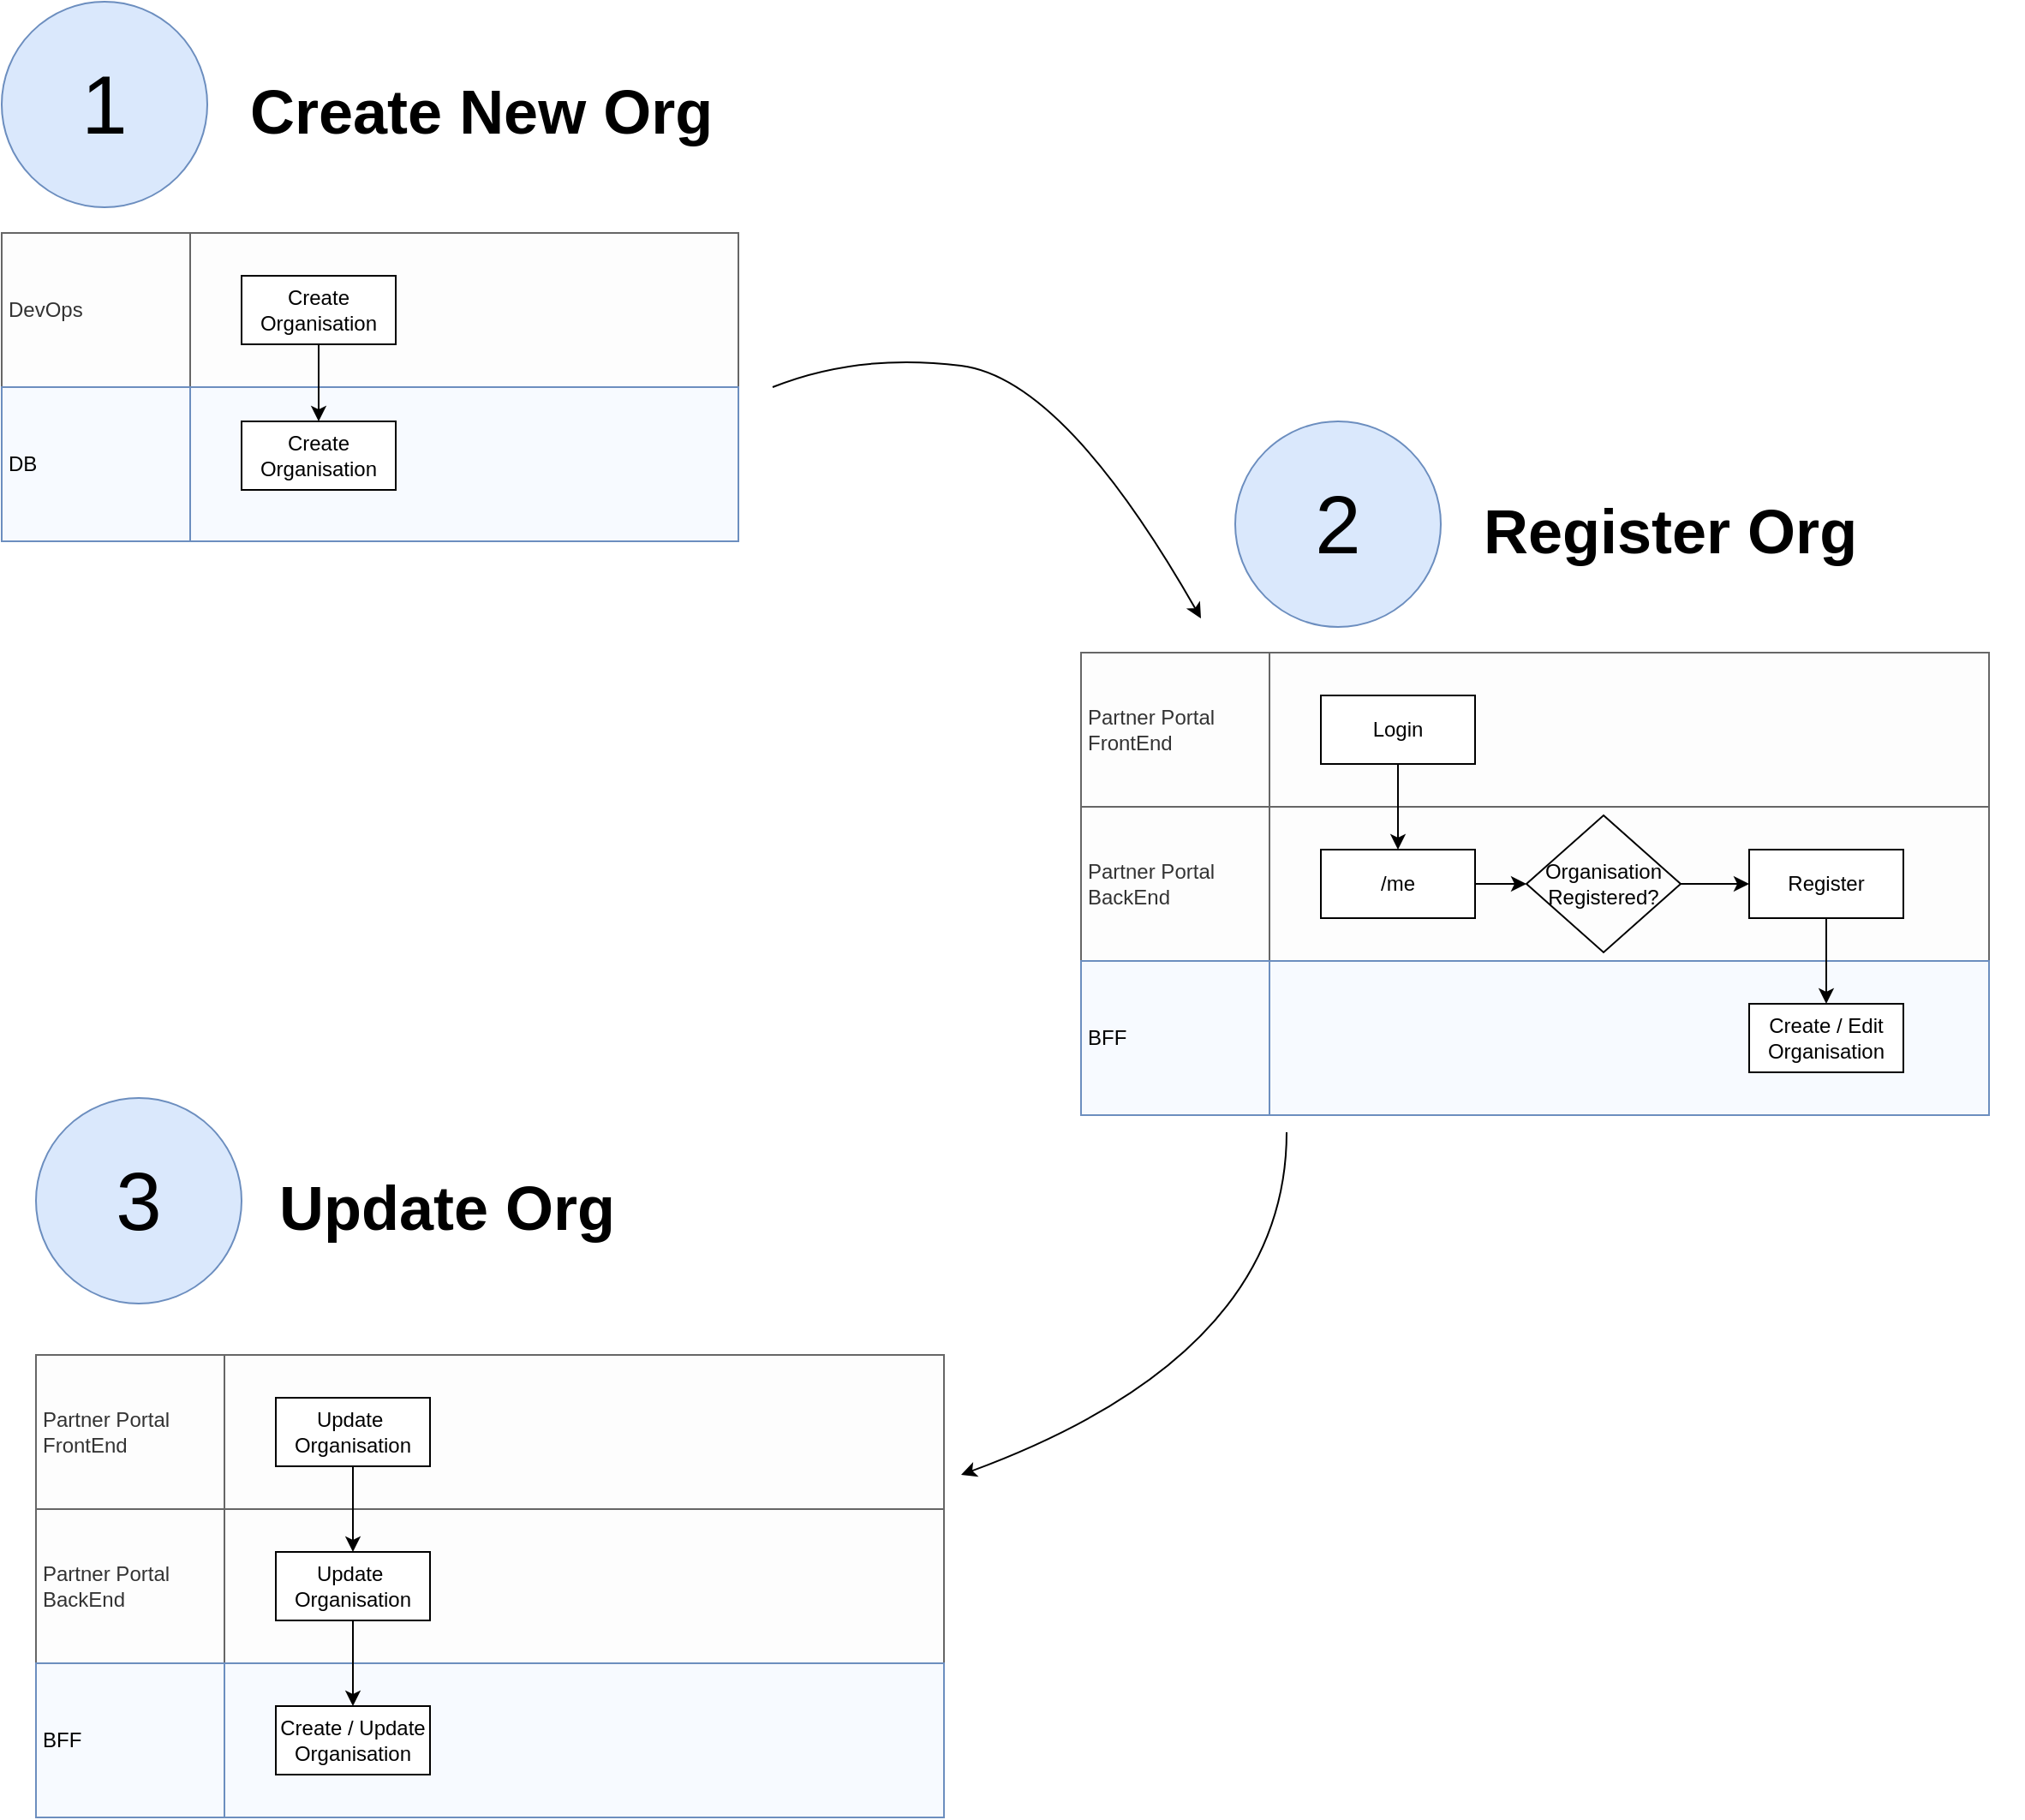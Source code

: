 <mxfile version="14.6.13" type="device" pages="5"><diagram id="ioARnRGvQGPFaSWeS5G9" name="Organisation"><mxGraphModel dx="946" dy="680" grid="1" gridSize="10" guides="1" tooltips="1" connect="1" arrows="1" fold="1" page="1" pageScale="1" pageWidth="827" pageHeight="1169" math="0" shadow="0"><root><mxCell id="Nuk8LOgtXPTE1IgUyEB5-0"/><mxCell id="Nuk8LOgtXPTE1IgUyEB5-1" parent="Nuk8LOgtXPTE1IgUyEB5-0"/><mxCell id="e4QRJGPzdqMVa0YrgDEa-11" value="" style="rounded=0;whiteSpace=wrap;html=1;strokeColor=#666666;connectable=0;allowArrows=0;align=left;spacing=4;fontColor=#333333;fillColor=#FDFDFD;" parent="Nuk8LOgtXPTE1IgUyEB5-1" vertex="1"><mxGeometry x="150" y="145" width="320" height="90" as="geometry"/></mxCell><mxCell id="e4QRJGPzdqMVa0YrgDEa-12" value="" style="rounded=0;whiteSpace=wrap;html=1;connectable=0;allowArrows=0;strokeColor=#6c8ebf;align=left;spacingTop=0;spacing=4;fillColor=#F7FAFF;" parent="Nuk8LOgtXPTE1IgUyEB5-1" vertex="1"><mxGeometry x="150" y="235" width="320" height="90" as="geometry"/></mxCell><mxCell id="e4QRJGPzdqMVa0YrgDEa-21" style="edgeStyle=orthogonalEdgeStyle;rounded=0;orthogonalLoop=1;jettySize=auto;html=1;" parent="Nuk8LOgtXPTE1IgUyEB5-1" source="e4QRJGPzdqMVa0YrgDEa-15" target="e4QRJGPzdqMVa0YrgDEa-20" edge="1"><mxGeometry relative="1" as="geometry"/></mxCell><mxCell id="e4QRJGPzdqMVa0YrgDEa-15" value="Create&lt;br&gt;Organisation" style="rounded=0;whiteSpace=wrap;html=1;" parent="Nuk8LOgtXPTE1IgUyEB5-1" vertex="1"><mxGeometry x="180" y="170" width="90" height="40" as="geometry"/></mxCell><mxCell id="e4QRJGPzdqMVa0YrgDEa-18" value="DevOps" style="rounded=0;whiteSpace=wrap;html=1;strokeColor=#666666;connectable=0;allowArrows=0;align=left;spacing=4;fontColor=#333333;fillColor=#FDFDFD;" parent="Nuk8LOgtXPTE1IgUyEB5-1" vertex="1"><mxGeometry x="40" y="145" width="110" height="90" as="geometry"/></mxCell><mxCell id="e4QRJGPzdqMVa0YrgDEa-19" value="DB" style="rounded=0;whiteSpace=wrap;html=1;connectable=0;allowArrows=0;strokeColor=#6c8ebf;align=left;spacingTop=0;spacing=4;fillColor=#F7FAFF;" parent="Nuk8LOgtXPTE1IgUyEB5-1" vertex="1"><mxGeometry x="40" y="235" width="110" height="90" as="geometry"/></mxCell><mxCell id="e4QRJGPzdqMVa0YrgDEa-20" value="Create&lt;br&gt;Organisation" style="rounded=0;whiteSpace=wrap;html=1;" parent="Nuk8LOgtXPTE1IgUyEB5-1" vertex="1"><mxGeometry x="180" y="255" width="90" height="40" as="geometry"/></mxCell><mxCell id="e4QRJGPzdqMVa0YrgDEa-22" value="" style="rounded=0;whiteSpace=wrap;html=1;strokeColor=#666666;connectable=0;allowArrows=0;align=left;spacing=4;fontColor=#333333;fillColor=#FDFDFD;" parent="Nuk8LOgtXPTE1IgUyEB5-1" vertex="1"><mxGeometry x="780" y="480" width="420" height="90" as="geometry"/></mxCell><mxCell id="e4QRJGPzdqMVa0YrgDEa-23" value="" style="rounded=0;whiteSpace=wrap;html=1;connectable=0;allowArrows=0;strokeColor=#6c8ebf;align=left;spacingTop=0;spacing=4;fillColor=#F7FAFF;" parent="Nuk8LOgtXPTE1IgUyEB5-1" vertex="1"><mxGeometry x="780" y="570" width="420" height="90" as="geometry"/></mxCell><mxCell id="e4QRJGPzdqMVa0YrgDEa-38" style="edgeStyle=orthogonalEdgeStyle;rounded=0;orthogonalLoop=1;jettySize=auto;html=1;" parent="Nuk8LOgtXPTE1IgUyEB5-1" source="e4QRJGPzdqMVa0YrgDEa-26" target="e4QRJGPzdqMVa0YrgDEa-37" edge="1"><mxGeometry relative="1" as="geometry"/></mxCell><mxCell id="e4QRJGPzdqMVa0YrgDEa-26" value="/me" style="rounded=0;whiteSpace=wrap;html=1;" parent="Nuk8LOgtXPTE1IgUyEB5-1" vertex="1"><mxGeometry x="810" y="505" width="90" height="40" as="geometry"/></mxCell><mxCell id="e4QRJGPzdqMVa0YrgDEa-27" value="Create / Edit Organisation" style="rounded=0;whiteSpace=wrap;html=1;" parent="Nuk8LOgtXPTE1IgUyEB5-1" vertex="1"><mxGeometry x="1060" y="595" width="90" height="40" as="geometry"/></mxCell><mxCell id="e4QRJGPzdqMVa0YrgDEa-40" style="edgeStyle=orthogonalEdgeStyle;rounded=0;orthogonalLoop=1;jettySize=auto;html=1;entryX=0.5;entryY=0;entryDx=0;entryDy=0;" parent="Nuk8LOgtXPTE1IgUyEB5-1" source="e4QRJGPzdqMVa0YrgDEa-28" target="e4QRJGPzdqMVa0YrgDEa-27" edge="1"><mxGeometry relative="1" as="geometry"/></mxCell><mxCell id="e4QRJGPzdqMVa0YrgDEa-28" value="Register" style="rounded=0;whiteSpace=wrap;html=1;" parent="Nuk8LOgtXPTE1IgUyEB5-1" vertex="1"><mxGeometry x="1060" y="505" width="90" height="40" as="geometry"/></mxCell><mxCell id="e4QRJGPzdqMVa0YrgDEa-29" value="Partner Portal&lt;br&gt;BackEnd" style="rounded=0;whiteSpace=wrap;html=1;strokeColor=#666666;connectable=0;allowArrows=0;align=left;spacing=4;fontColor=#333333;fillColor=#FDFDFD;" parent="Nuk8LOgtXPTE1IgUyEB5-1" vertex="1"><mxGeometry x="670" y="480" width="110" height="90" as="geometry"/></mxCell><mxCell id="e4QRJGPzdqMVa0YrgDEa-30" value="BFF" style="rounded=0;whiteSpace=wrap;html=1;connectable=0;allowArrows=0;strokeColor=#6c8ebf;align=left;spacingTop=0;spacing=4;fillColor=#F7FAFF;" parent="Nuk8LOgtXPTE1IgUyEB5-1" vertex="1"><mxGeometry x="670" y="570" width="110" height="90" as="geometry"/></mxCell><mxCell id="e4QRJGPzdqMVa0YrgDEa-31" value="" style="rounded=0;whiteSpace=wrap;html=1;strokeColor=#666666;connectable=0;allowArrows=0;align=left;spacing=4;fontColor=#333333;fillColor=#FDFDFD;" parent="Nuk8LOgtXPTE1IgUyEB5-1" vertex="1"><mxGeometry x="780" y="390" width="420" height="90" as="geometry"/></mxCell><mxCell id="e4QRJGPzdqMVa0YrgDEa-36" style="edgeStyle=orthogonalEdgeStyle;rounded=0;orthogonalLoop=1;jettySize=auto;html=1;entryX=0.5;entryY=0;entryDx=0;entryDy=0;" parent="Nuk8LOgtXPTE1IgUyEB5-1" source="e4QRJGPzdqMVa0YrgDEa-33" target="e4QRJGPzdqMVa0YrgDEa-26" edge="1"><mxGeometry relative="1" as="geometry"/></mxCell><mxCell id="e4QRJGPzdqMVa0YrgDEa-33" value="Login" style="rounded=0;whiteSpace=wrap;html=1;" parent="Nuk8LOgtXPTE1IgUyEB5-1" vertex="1"><mxGeometry x="810" y="415" width="90" height="40" as="geometry"/></mxCell><mxCell id="e4QRJGPzdqMVa0YrgDEa-35" value="Partner Portal&lt;br&gt;FrontEnd" style="rounded=0;whiteSpace=wrap;html=1;strokeColor=#666666;connectable=0;allowArrows=0;align=left;spacing=4;fontColor=#333333;fillColor=#FDFDFD;" parent="Nuk8LOgtXPTE1IgUyEB5-1" vertex="1"><mxGeometry x="670" y="390" width="110" height="90" as="geometry"/></mxCell><mxCell id="e4QRJGPzdqMVa0YrgDEa-39" style="edgeStyle=orthogonalEdgeStyle;rounded=0;orthogonalLoop=1;jettySize=auto;html=1;entryX=0;entryY=0.5;entryDx=0;entryDy=0;" parent="Nuk8LOgtXPTE1IgUyEB5-1" source="e4QRJGPzdqMVa0YrgDEa-37" target="e4QRJGPzdqMVa0YrgDEa-28" edge="1"><mxGeometry relative="1" as="geometry"/></mxCell><mxCell id="e4QRJGPzdqMVa0YrgDEa-37" value="&lt;span&gt;Organisation&lt;/span&gt;&lt;br&gt;&lt;span&gt;Registered?&lt;/span&gt;" style="rhombus;whiteSpace=wrap;html=1;fillColor=#FDFDFD;align=center;" parent="Nuk8LOgtXPTE1IgUyEB5-1" vertex="1"><mxGeometry x="930" y="485" width="90" height="80" as="geometry"/></mxCell><mxCell id="e4QRJGPzdqMVa0YrgDEa-41" value="" style="rounded=0;whiteSpace=wrap;html=1;strokeColor=#666666;connectable=0;allowArrows=0;align=left;spacing=4;fontColor=#333333;fillColor=#FDFDFD;" parent="Nuk8LOgtXPTE1IgUyEB5-1" vertex="1"><mxGeometry x="170" y="890" width="420" height="90" as="geometry"/></mxCell><mxCell id="e4QRJGPzdqMVa0YrgDEa-42" value="" style="rounded=0;whiteSpace=wrap;html=1;connectable=0;allowArrows=0;strokeColor=#6c8ebf;align=left;spacingTop=0;spacing=4;fillColor=#F7FAFF;" parent="Nuk8LOgtXPTE1IgUyEB5-1" vertex="1"><mxGeometry x="170" y="980" width="420" height="90" as="geometry"/></mxCell><mxCell id="e4QRJGPzdqMVa0YrgDEa-58" style="edgeStyle=orthogonalEdgeStyle;rounded=0;orthogonalLoop=1;jettySize=auto;html=1;" parent="Nuk8LOgtXPTE1IgUyEB5-1" source="e4QRJGPzdqMVa0YrgDEa-44" target="e4QRJGPzdqMVa0YrgDEa-57" edge="1"><mxGeometry relative="1" as="geometry"/></mxCell><mxCell id="e4QRJGPzdqMVa0YrgDEa-44" value="Update&amp;nbsp;&lt;br&gt;Organisation" style="rounded=0;whiteSpace=wrap;html=1;" parent="Nuk8LOgtXPTE1IgUyEB5-1" vertex="1"><mxGeometry x="200" y="915" width="90" height="40" as="geometry"/></mxCell><mxCell id="e4QRJGPzdqMVa0YrgDEa-48" value="Partner Portal&lt;br&gt;BackEnd" style="rounded=0;whiteSpace=wrap;html=1;strokeColor=#666666;connectable=0;allowArrows=0;align=left;spacing=4;fontColor=#333333;fillColor=#FDFDFD;" parent="Nuk8LOgtXPTE1IgUyEB5-1" vertex="1"><mxGeometry x="60" y="890" width="110" height="90" as="geometry"/></mxCell><mxCell id="e4QRJGPzdqMVa0YrgDEa-49" value="BFF" style="rounded=0;whiteSpace=wrap;html=1;connectable=0;allowArrows=0;strokeColor=#6c8ebf;align=left;spacingTop=0;spacing=4;fillColor=#F7FAFF;" parent="Nuk8LOgtXPTE1IgUyEB5-1" vertex="1"><mxGeometry x="60" y="980" width="110" height="90" as="geometry"/></mxCell><mxCell id="e4QRJGPzdqMVa0YrgDEa-50" value="" style="rounded=0;whiteSpace=wrap;html=1;strokeColor=#666666;connectable=0;allowArrows=0;align=left;spacing=4;fontColor=#333333;fillColor=#FDFDFD;" parent="Nuk8LOgtXPTE1IgUyEB5-1" vertex="1"><mxGeometry x="170" y="800" width="420" height="90" as="geometry"/></mxCell><mxCell id="e4QRJGPzdqMVa0YrgDEa-51" style="edgeStyle=orthogonalEdgeStyle;rounded=0;orthogonalLoop=1;jettySize=auto;html=1;entryX=0.5;entryY=0;entryDx=0;entryDy=0;" parent="Nuk8LOgtXPTE1IgUyEB5-1" source="e4QRJGPzdqMVa0YrgDEa-52" target="e4QRJGPzdqMVa0YrgDEa-44" edge="1"><mxGeometry relative="1" as="geometry"/></mxCell><mxCell id="e4QRJGPzdqMVa0YrgDEa-52" value="Update&amp;nbsp;&lt;br&gt;Organisation" style="rounded=0;whiteSpace=wrap;html=1;" parent="Nuk8LOgtXPTE1IgUyEB5-1" vertex="1"><mxGeometry x="200" y="825" width="90" height="40" as="geometry"/></mxCell><mxCell id="e4QRJGPzdqMVa0YrgDEa-53" value="Partner Portal&lt;br&gt;FrontEnd" style="rounded=0;whiteSpace=wrap;html=1;strokeColor=#666666;connectable=0;allowArrows=0;align=left;spacing=4;fontColor=#333333;fillColor=#FDFDFD;" parent="Nuk8LOgtXPTE1IgUyEB5-1" vertex="1"><mxGeometry x="60" y="800" width="110" height="90" as="geometry"/></mxCell><mxCell id="e4QRJGPzdqMVa0YrgDEa-57" value="Create / Update Organisation" style="rounded=0;whiteSpace=wrap;html=1;" parent="Nuk8LOgtXPTE1IgUyEB5-1" vertex="1"><mxGeometry x="200" y="1005" width="90" height="40" as="geometry"/></mxCell><mxCell id="C_h_XwYEjMTLInYTjarW-0" value="&lt;font style=&quot;font-size: 36px&quot;&gt;Create New Org&lt;/font&gt;" style="text;html=1;strokeColor=none;fillColor=none;align=left;verticalAlign=middle;whiteSpace=wrap;rounded=0;fontStyle=1;fontSize=48;" parent="Nuk8LOgtXPTE1IgUyEB5-1" vertex="1"><mxGeometry x="182.5" y="40" width="317.5" height="60" as="geometry"/></mxCell><mxCell id="C_h_XwYEjMTLInYTjarW-1" value="&lt;span style=&quot;font-size: 48px;&quot;&gt;1&lt;/span&gt;" style="ellipse;whiteSpace=wrap;html=1;aspect=fixed;fontSize=12;fillColor=#dae8fc;strokeColor=#6c8ebf;" parent="Nuk8LOgtXPTE1IgUyEB5-1" vertex="1"><mxGeometry x="40" y="10" width="120" height="120" as="geometry"/></mxCell><mxCell id="C_h_XwYEjMTLInYTjarW-2" value="" style="endArrow=classic;html=1;fontSize=14;curved=1;" parent="Nuk8LOgtXPTE1IgUyEB5-1" edge="1"><mxGeometry width="50" height="50" relative="1" as="geometry"><mxPoint x="490" y="235" as="sourcePoint"/><mxPoint x="740" y="370" as="targetPoint"/><Array as="points"><mxPoint x="540" y="215"/><mxPoint x="660" y="230"/></Array></mxGeometry></mxCell><mxCell id="C_h_XwYEjMTLInYTjarW-3" value="&lt;font style=&quot;font-size: 36px&quot;&gt;Register Org&lt;/font&gt;" style="text;html=1;strokeColor=none;fillColor=none;align=left;verticalAlign=middle;whiteSpace=wrap;rounded=0;fontStyle=1;fontSize=48;" parent="Nuk8LOgtXPTE1IgUyEB5-1" vertex="1"><mxGeometry x="902.5" y="285" width="317.5" height="60" as="geometry"/></mxCell><mxCell id="C_h_XwYEjMTLInYTjarW-4" value="&lt;span style=&quot;font-size: 48px&quot;&gt;2&lt;/span&gt;" style="ellipse;whiteSpace=wrap;html=1;aspect=fixed;fontSize=12;fillColor=#dae8fc;strokeColor=#6c8ebf;" parent="Nuk8LOgtXPTE1IgUyEB5-1" vertex="1"><mxGeometry x="760" y="255" width="120" height="120" as="geometry"/></mxCell><mxCell id="C_h_XwYEjMTLInYTjarW-5" value="" style="endArrow=classic;html=1;fontSize=14;curved=1;" parent="Nuk8LOgtXPTE1IgUyEB5-1" edge="1"><mxGeometry width="50" height="50" relative="1" as="geometry"><mxPoint x="790" y="670" as="sourcePoint"/><mxPoint x="600" y="870" as="targetPoint"/><Array as="points"><mxPoint x="790" y="800"/></Array></mxGeometry></mxCell><mxCell id="C_h_XwYEjMTLInYTjarW-6" value="&lt;font style=&quot;font-size: 36px&quot;&gt;Update Org&lt;/font&gt;" style="text;html=1;strokeColor=none;fillColor=none;align=left;verticalAlign=middle;whiteSpace=wrap;rounded=0;fontStyle=1;fontSize=48;" parent="Nuk8LOgtXPTE1IgUyEB5-1" vertex="1"><mxGeometry x="200" y="680" width="317.5" height="60" as="geometry"/></mxCell><mxCell id="C_h_XwYEjMTLInYTjarW-7" value="&lt;span style=&quot;font-size: 48px&quot;&gt;3&lt;/span&gt;" style="ellipse;whiteSpace=wrap;html=1;aspect=fixed;fontSize=12;fillColor=#dae8fc;strokeColor=#6c8ebf;" parent="Nuk8LOgtXPTE1IgUyEB5-1" vertex="1"><mxGeometry x="60" y="650" width="120" height="120" as="geometry"/></mxCell></root></mxGraphModel></diagram><diagram id="QiQTukVqEVU8ggoqGeXF" name="Invitations"><mxGraphModel dx="3005" dy="2140" grid="1" gridSize="10" guides="1" tooltips="1" connect="1" arrows="1" fold="1" page="1" pageScale="1" pageWidth="827" pageHeight="1169" math="0" shadow="0"><root><mxCell id="0"/><mxCell id="1" parent="0"/><mxCell id="KEaltw25tx4--Jkj85xH-59" style="edgeStyle=orthogonalEdgeStyle;rounded=0;orthogonalLoop=1;jettySize=auto;html=1;entryX=0;entryY=0.5;entryDx=0;entryDy=0;" parent="1" source="KEaltw25tx4--Jkj85xH-4" target="KEaltw25tx4--Jkj85xH-10" edge="1"><mxGeometry relative="1" as="geometry"/></mxCell><mxCell id="KEaltw25tx4--Jkj85xH-4" value="Add Client" style="rounded=0;whiteSpace=wrap;html=1;" parent="1" vertex="1"><mxGeometry x="-640" y="300" width="90" height="60" as="geometry"/></mxCell><mxCell id="KEaltw25tx4--Jkj85xH-69" style="edgeStyle=orthogonalEdgeStyle;rounded=0;orthogonalLoop=1;jettySize=auto;html=1;entryX=0;entryY=0.5;entryDx=0;entryDy=0;exitX=0.5;exitY=1;exitDx=0;exitDy=0;fillColor=#f8cecc;strokeColor=#b85450;" parent="1" source="KEaltw25tx4--Jkj85xH-6" target="KEaltw25tx4--Jkj85xH-35" edge="1"><mxGeometry relative="1" as="geometry"><Array as="points"><mxPoint x="-235" y="680"/><mxPoint x="350" y="680"/><mxPoint x="350" y="420"/></Array></mxGeometry></mxCell><mxCell id="V6ax1eqXkEuSr-Rmee1K-3" style="edgeStyle=orthogonalEdgeStyle;rounded=0;orthogonalLoop=1;jettySize=auto;html=1;" parent="1" source="KEaltw25tx4--Jkj85xH-6" target="V6ax1eqXkEuSr-Rmee1K-1" edge="1"><mxGeometry relative="1" as="geometry"/></mxCell><mxCell id="KEaltw25tx4--Jkj85xH-6" value="Create Client&lt;br&gt;(pending)" style="rounded=0;whiteSpace=wrap;html=1;" parent="1" vertex="1"><mxGeometry x="-290" y="300" width="90" height="60" as="geometry"/></mxCell><mxCell id="KEaltw25tx4--Jkj85xH-56" style="edgeStyle=orthogonalEdgeStyle;rounded=0;orthogonalLoop=1;jettySize=auto;html=1;" parent="1" source="KEaltw25tx4--Jkj85xH-10" target="KEaltw25tx4--Jkj85xH-55" edge="1"><mxGeometry relative="1" as="geometry"/></mxCell><mxCell id="KEaltw25tx4--Jkj85xH-65" style="edgeStyle=orthogonalEdgeStyle;rounded=0;orthogonalLoop=1;jettySize=auto;html=1;entryX=0;entryY=0.5;entryDx=0;entryDy=0;exitX=1;exitY=0.5;exitDx=0;exitDy=0;" parent="1" source="KEaltw25tx4--Jkj85xH-55" target="KEaltw25tx4--Jkj85xH-64" edge="1"><mxGeometry relative="1" as="geometry"><Array as="points"><mxPoint x="-420" y="670"/><mxPoint x="-420" y="330"/></Array></mxGeometry></mxCell><mxCell id="KEaltw25tx4--Jkj85xH-10" value="Create &lt;br&gt;Invitation" style="rounded=0;whiteSpace=wrap;html=1;" parent="1" vertex="1"><mxGeometry x="-520" y="300" width="90" height="60" as="geometry"/></mxCell><mxCell id="KEaltw25tx4--Jkj85xH-23" value="" style="edgeStyle=orthogonalEdgeStyle;rounded=0;orthogonalLoop=1;jettySize=auto;html=1;exitX=0.5;exitY=1;exitDx=0;exitDy=0;" parent="1" source="KEaltw25tx4--Jkj85xH-12" target="KEaltw25tx4--Jkj85xH-22" edge="1"><mxGeometry relative="1" as="geometry"/></mxCell><mxCell id="KEaltw25tx4--Jkj85xH-12" value="Share &lt;br&gt;Invitation" style="rounded=0;whiteSpace=wrap;html=1;" parent="1" vertex="1"><mxGeometry x="-70" y="300" width="90" height="60" as="geometry"/></mxCell><mxCell id="KEaltw25tx4--Jkj85xH-33" style="edgeStyle=orthogonalEdgeStyle;rounded=0;orthogonalLoop=1;jettySize=auto;html=1;entryX=0;entryY=0.5;entryDx=0;entryDy=0;exitX=0.5;exitY=0;exitDx=0;exitDy=0;" parent="1" source="KEaltw25tx4--Jkj85xH-18" target="KEaltw25tx4--Jkj85xH-32" edge="1"><mxGeometry relative="1" as="geometry"><mxPoint x="265" y="470" as="sourcePoint"/><Array as="points"><mxPoint x="210" y="330"/></Array></mxGeometry></mxCell><mxCell id="KEaltw25tx4--Jkj85xH-18" value="Create &lt;br&gt;Voucher" style="rounded=0;whiteSpace=wrap;html=1;" parent="1" vertex="1"><mxGeometry x="170" y="535" width="80" height="60" as="geometry"/></mxCell><mxCell id="KEaltw25tx4--Jkj85xH-24" style="edgeStyle=orthogonalEdgeStyle;rounded=0;orthogonalLoop=1;jettySize=auto;html=1;" parent="1" source="KEaltw25tx4--Jkj85xH-22" target="KEaltw25tx4--Jkj85xH-18" edge="1"><mxGeometry relative="1" as="geometry"/></mxCell><mxCell id="KEaltw25tx4--Jkj85xH-22" value="Store&lt;br&gt;Invitation" style="rounded=0;whiteSpace=wrap;html=1;" parent="1" vertex="1"><mxGeometry x="-70" y="535" width="90" height="60" as="geometry"/></mxCell><mxCell id="KEaltw25tx4--Jkj85xH-45" style="edgeStyle=orthogonalEdgeStyle;rounded=0;orthogonalLoop=1;jettySize=auto;html=1;entryX=0.5;entryY=1;entryDx=0;entryDy=0;fillColor=#d5e8d4;strokeColor=#000000;exitX=0.5;exitY=0;exitDx=0;exitDy=0;" parent="1" source="KEaltw25tx4--Jkj85xH-25" target="KEaltw25tx4--Jkj85xH-76" edge="1"><mxGeometry relative="1" as="geometry"/></mxCell><mxCell id="KEaltw25tx4--Jkj85xH-25" value="Send Emails" style="rounded=0;whiteSpace=wrap;html=1;" parent="1" vertex="1"><mxGeometry x="380" y="300" width="90" height="60" as="geometry"/></mxCell><mxCell id="KEaltw25tx4--Jkj85xH-29" style="edgeStyle=orthogonalEdgeStyle;rounded=0;orthogonalLoop=1;jettySize=auto;html=1;entryX=0.5;entryY=0;entryDx=0;entryDy=0;exitX=0.5;exitY=1;exitDx=0;exitDy=0;" parent="1" source="KEaltw25tx4--Jkj85xH-27" target="KEaltw25tx4--Jkj85xH-4" edge="1"><mxGeometry relative="1" as="geometry"/></mxCell><mxCell id="KEaltw25tx4--Jkj85xH-27" value="Add Client" style="rounded=0;whiteSpace=wrap;html=1;" parent="1" vertex="1"><mxGeometry x="-640" y="150" width="90" height="60" as="geometry"/></mxCell><mxCell id="KEaltw25tx4--Jkj85xH-34" value="Yes" style="edgeStyle=orthogonalEdgeStyle;rounded=0;orthogonalLoop=1;jettySize=auto;html=1;entryX=0;entryY=0.5;entryDx=0;entryDy=0;fillColor=#d5e8d4;strokeColor=#82b366;" parent="1" source="KEaltw25tx4--Jkj85xH-32" target="KEaltw25tx4--Jkj85xH-25" edge="1"><mxGeometry relative="1" as="geometry"/></mxCell><mxCell id="KEaltw25tx4--Jkj85xH-36" value="No" style="edgeStyle=orthogonalEdgeStyle;rounded=0;orthogonalLoop=1;jettySize=auto;html=1;entryX=0;entryY=0.5;entryDx=0;entryDy=0;exitX=0.5;exitY=1;exitDx=0;exitDy=0;fillColor=#f8cecc;strokeColor=#b85450;" parent="1" source="KEaltw25tx4--Jkj85xH-32" target="KEaltw25tx4--Jkj85xH-35" edge="1"><mxGeometry relative="1" as="geometry"/></mxCell><mxCell id="KEaltw25tx4--Jkj85xH-32" value="OK" style="rhombus;whiteSpace=wrap;html=1;" parent="1" vertex="1"><mxGeometry x="260" y="290" width="80" height="80" as="geometry"/></mxCell><mxCell id="KEaltw25tx4--Jkj85xH-38" value="" style="edgeStyle=orthogonalEdgeStyle;rounded=0;orthogonalLoop=1;jettySize=auto;html=1;" parent="1" source="KEaltw25tx4--Jkj85xH-35" target="KEaltw25tx4--Jkj85xH-37" edge="1"><mxGeometry relative="1" as="geometry"/></mxCell><mxCell id="KEaltw25tx4--Jkj85xH-35" value="Cleanup" style="rounded=0;whiteSpace=wrap;html=1;" parent="1" vertex="1"><mxGeometry x="380" y="390" width="90" height="60" as="geometry"/></mxCell><mxCell id="KEaltw25tx4--Jkj85xH-40" style="edgeStyle=orthogonalEdgeStyle;rounded=0;orthogonalLoop=1;jettySize=auto;html=1;" parent="1" source="KEaltw25tx4--Jkj85xH-37" target="KEaltw25tx4--Jkj85xH-39" edge="1"><mxGeometry relative="1" as="geometry"/></mxCell><mxCell id="KEaltw25tx4--Jkj85xH-37" value="Delete Assigned Agent" style="rounded=0;whiteSpace=wrap;html=1;" parent="1" vertex="1"><mxGeometry x="500" y="390" width="90" height="60" as="geometry"/></mxCell><mxCell id="KEaltw25tx4--Jkj85xH-44" style="edgeStyle=orthogonalEdgeStyle;rounded=0;orthogonalLoop=1;jettySize=auto;html=1;entryX=0.5;entryY=1;entryDx=0;entryDy=0;fillColor=#f8cecc;strokeColor=#b85450;" parent="1" source="KEaltw25tx4--Jkj85xH-39" target="KEaltw25tx4--Jkj85xH-46" edge="1"><mxGeometry relative="1" as="geometry"><mxPoint x="795" y="220" as="targetPoint"/></mxGeometry></mxCell><mxCell id="KEaltw25tx4--Jkj85xH-39" value="Delete Client" style="rounded=0;whiteSpace=wrap;html=1;" parent="1" vertex="1"><mxGeometry x="620" y="390" width="90" height="60" as="geometry"/></mxCell><mxCell id="KEaltw25tx4--Jkj85xH-46" value="Failed Popup" style="rounded=0;whiteSpace=wrap;html=1;" parent="1" vertex="1"><mxGeometry x="750" y="150" width="90" height="60" as="geometry"/></mxCell><mxCell id="KEaltw25tx4--Jkj85xH-50" value="" style="endArrow=none;html=1;rounded=0;" parent="1" edge="1"><mxGeometry width="50" height="50" relative="1" as="geometry"><mxPoint x="-770" y="250" as="sourcePoint"/><mxPoint x="870" y="250" as="targetPoint"/></mxGeometry></mxCell><mxCell id="KEaltw25tx4--Jkj85xH-51" value="" style="endArrow=none;html=1;rounded=0;" parent="1" edge="1"><mxGeometry width="50" height="50" relative="1" as="geometry"><mxPoint x="-770" y="490" as="sourcePoint"/><mxPoint x="870" y="490" as="targetPoint"/></mxGeometry></mxCell><mxCell id="KEaltw25tx4--Jkj85xH-52" value="Partner Portal&lt;br&gt;Client" style="text;html=1;strokeColor=none;fillColor=none;align=center;verticalAlign=middle;whiteSpace=wrap;rounded=0;fontStyle=1" parent="1" vertex="1"><mxGeometry x="-740" y="165" width="60" height="30" as="geometry"/></mxCell><mxCell id="KEaltw25tx4--Jkj85xH-53" value="Partner Portal BE" style="text;html=1;strokeColor=none;fillColor=none;align=center;verticalAlign=middle;whiteSpace=wrap;rounded=0;fontStyle=1" parent="1" vertex="1"><mxGeometry x="-743" y="370" width="60" height="30" as="geometry"/></mxCell><mxCell id="KEaltw25tx4--Jkj85xH-54" value="BFF" style="text;html=1;strokeColor=none;fillColor=none;align=center;verticalAlign=middle;whiteSpace=wrap;rounded=0;fontStyle=1" parent="1" vertex="1"><mxGeometry x="-740" y="530" width="60" height="30" as="geometry"/></mxCell><mxCell id="KEaltw25tx4--Jkj85xH-55" value="Create &lt;br&gt;Invitation" style="rounded=0;whiteSpace=wrap;html=1;" parent="1" vertex="1"><mxGeometry x="-520" y="640" width="90" height="60" as="geometry"/></mxCell><mxCell id="KEaltw25tx4--Jkj85xH-57" value="" style="endArrow=none;html=1;rounded=0;" parent="1" edge="1"><mxGeometry width="50" height="50" relative="1" as="geometry"><mxPoint x="-770" y="610" as="sourcePoint"/><mxPoint x="870" y="610" as="targetPoint"/></mxGeometry></mxCell><mxCell id="KEaltw25tx4--Jkj85xH-58" value="Meeco" style="text;html=1;strokeColor=none;fillColor=none;align=center;verticalAlign=middle;whiteSpace=wrap;rounded=0;fontStyle=1" parent="1" vertex="1"><mxGeometry x="-740" y="650" width="60" height="30" as="geometry"/></mxCell><mxCell id="KEaltw25tx4--Jkj85xH-62" value="" style="endArrow=none;html=1;rounded=0;" parent="1" edge="1"><mxGeometry width="50" height="50" relative="1" as="geometry"><mxPoint x="-660" y="710" as="sourcePoint"/><mxPoint x="-660" y="110" as="targetPoint"/></mxGeometry></mxCell><mxCell id="KEaltw25tx4--Jkj85xH-67" style="edgeStyle=orthogonalEdgeStyle;rounded=0;orthogonalLoop=1;jettySize=auto;html=1;fillColor=#f8cecc;strokeColor=#b85450;" parent="1" source="KEaltw25tx4--Jkj85xH-64" target="KEaltw25tx4--Jkj85xH-66" edge="1"><mxGeometry relative="1" as="geometry"/></mxCell><mxCell id="KEaltw25tx4--Jkj85xH-68" style="edgeStyle=orthogonalEdgeStyle;rounded=0;orthogonalLoop=1;jettySize=auto;html=1;fillColor=#d5e8d4;strokeColor=#82b366;" parent="1" source="KEaltw25tx4--Jkj85xH-64" target="KEaltw25tx4--Jkj85xH-6" edge="1"><mxGeometry relative="1" as="geometry"/></mxCell><mxCell id="KEaltw25tx4--Jkj85xH-64" value="OK" style="rhombus;whiteSpace=wrap;html=1;" parent="1" vertex="1"><mxGeometry x="-391" y="290" width="80" height="80" as="geometry"/></mxCell><mxCell id="KEaltw25tx4--Jkj85xH-66" value="Failed Popup" style="rounded=0;whiteSpace=wrap;html=1;" parent="1" vertex="1"><mxGeometry x="-396" y="150" width="90" height="60" as="geometry"/></mxCell><mxCell id="KEaltw25tx4--Jkj85xH-76" value="Success&lt;br&gt;Popup" style="rounded=0;whiteSpace=wrap;html=1;" parent="1" vertex="1"><mxGeometry x="380" y="150" width="90" height="60" as="geometry"/></mxCell><mxCell id="KEaltw25tx4--Jkj85xH-77" value="PP: Invite Client (Add Client)" style="text;html=1;strokeColor=none;fillColor=none;align=left;verticalAlign=middle;whiteSpace=wrap;rounded=0;fontStyle=1;fontSize=48;" parent="1" vertex="1"><mxGeometry x="-785" width="380" height="60" as="geometry"/></mxCell><mxCell id="KEaltw25tx4--Jkj85xH-78" value="Client: Load&amp;nbsp;Invitations" style="text;html=1;strokeColor=none;fillColor=none;align=left;verticalAlign=middle;whiteSpace=wrap;rounded=0;fontStyle=1;fontSize=48;" parent="1" vertex="1"><mxGeometry x="-810" y="1780" width="610" height="60" as="geometry"/></mxCell><mxCell id="KEaltw25tx4--Jkj85xH-79" value="Client &lt;br&gt;Front End" style="text;html=1;strokeColor=none;fillColor=none;align=center;verticalAlign=middle;whiteSpace=wrap;rounded=0;fontStyle=1" parent="1" vertex="1"><mxGeometry x="-820" y="1990" width="140" height="30" as="geometry"/></mxCell><mxCell id="KEaltw25tx4--Jkj85xH-80" value="" style="endArrow=none;html=1;rounded=0;" parent="1" edge="1"><mxGeometry width="50" height="50" relative="1" as="geometry"><mxPoint x="-680" y="2270" as="sourcePoint"/><mxPoint x="-680" y="1840" as="targetPoint"/></mxGeometry></mxCell><mxCell id="KEaltw25tx4--Jkj85xH-85" style="edgeStyle=orthogonalEdgeStyle;rounded=0;orthogonalLoop=1;jettySize=auto;html=1;entryX=0.5;entryY=0;entryDx=0;entryDy=0;strokeColor=#000000;fontSize=48;" parent="1" source="KEaltw25tx4--Jkj85xH-81" target="KEaltw25tx4--Jkj85xH-84" edge="1"><mxGeometry relative="1" as="geometry"/></mxCell><mxCell id="KEaltw25tx4--Jkj85xH-81" value="Load &lt;br&gt;Event" style="rounded=0;whiteSpace=wrap;html=1;" parent="1" vertex="1"><mxGeometry x="-650" y="1930" width="90" height="60" as="geometry"/></mxCell><mxCell id="KEaltw25tx4--Jkj85xH-82" value="" style="endArrow=none;html=1;rounded=0;" parent="1" edge="1"><mxGeometry width="50" height="50" relative="1" as="geometry"><mxPoint x="-810" y="1900" as="sourcePoint"/><mxPoint x="260" y="1900" as="targetPoint"/></mxGeometry></mxCell><mxCell id="KEaltw25tx4--Jkj85xH-86" style="edgeStyle=orthogonalEdgeStyle;rounded=0;orthogonalLoop=1;jettySize=auto;html=1;entryX=0.5;entryY=1;entryDx=0;entryDy=0;strokeColor=#000000;fontSize=48;" parent="1" source="KEaltw25tx4--Jkj85xH-83" target="KEaltw25tx4--Jkj85xH-84" edge="1"><mxGeometry relative="1" as="geometry"/></mxCell><mxCell id="KEaltw25tx4--Jkj85xH-83" value="Load &lt;br&gt;Invitations" style="rounded=0;whiteSpace=wrap;html=1;" parent="1" vertex="1"><mxGeometry x="-650" y="2050" width="90" height="60" as="geometry"/></mxCell><mxCell id="KEaltw25tx4--Jkj85xH-88" style="edgeStyle=orthogonalEdgeStyle;rounded=0;orthogonalLoop=1;jettySize=auto;html=1;entryX=0;entryY=0.5;entryDx=0;entryDy=0;strokeColor=#000000;fontSize=48;" parent="1" source="KEaltw25tx4--Jkj85xH-84" target="KEaltw25tx4--Jkj85xH-87" edge="1"><mxGeometry relative="1" as="geometry"/></mxCell><mxCell id="KEaltw25tx4--Jkj85xH-84" value="Has Organisation" style="rhombus;whiteSpace=wrap;html=1;" parent="1" vertex="1"><mxGeometry x="-410" y="1980" width="80" height="80" as="geometry"/></mxCell><mxCell id="KEaltw25tx4--Jkj85xH-94" style="edgeStyle=orthogonalEdgeStyle;rounded=0;orthogonalLoop=1;jettySize=auto;html=1;entryX=0.5;entryY=0;entryDx=0;entryDy=0;strokeColor=#000000;fontSize=48;" parent="1" source="KEaltw25tx4--Jkj85xH-87" target="KEaltw25tx4--Jkj85xH-93" edge="1"><mxGeometry relative="1" as="geometry"/></mxCell><mxCell id="KEaltw25tx4--Jkj85xH-87" value="Load Organisation Logo" style="rounded=0;whiteSpace=wrap;html=1;" parent="1" vertex="1"><mxGeometry x="-300" y="1990" width="90" height="60" as="geometry"/></mxCell><mxCell id="KEaltw25tx4--Jkj85xH-92" style="edgeStyle=orthogonalEdgeStyle;rounded=0;orthogonalLoop=1;jettySize=auto;html=1;strokeColor=#000000;fontSize=48;" parent="1" source="KEaltw25tx4--Jkj85xH-89" target="KEaltw25tx4--Jkj85xH-91" edge="1"><mxGeometry relative="1" as="geometry"/></mxCell><mxCell id="KEaltw25tx4--Jkj85xH-89" value="Save &lt;br&gt;Logo" style="rounded=0;whiteSpace=wrap;html=1;" parent="1" vertex="1"><mxGeometry x="-130" y="1990" width="90" height="60" as="geometry"/></mxCell><mxCell id="KEaltw25tx4--Jkj85xH-91" value="Render Logo" style="rounded=0;whiteSpace=wrap;html=1;" parent="1" vertex="1"><mxGeometry x="-10" y="1990" width="90" height="60" as="geometry"/></mxCell><mxCell id="KEaltw25tx4--Jkj85xH-97" style="edgeStyle=orthogonalEdgeStyle;rounded=0;orthogonalLoop=1;jettySize=auto;html=1;entryX=0;entryY=0.5;entryDx=0;entryDy=0;strokeColor=#000000;fontSize=48;" parent="1" source="KEaltw25tx4--Jkj85xH-93" target="KEaltw25tx4--Jkj85xH-89" edge="1"><mxGeometry relative="1" as="geometry"/></mxCell><mxCell id="KEaltw25tx4--Jkj85xH-93" value="Load Organisation Logo" style="rounded=0;whiteSpace=wrap;html=1;" parent="1" vertex="1"><mxGeometry x="-300" y="2170" width="90" height="60" as="geometry"/></mxCell><mxCell id="KEaltw25tx4--Jkj85xH-95" value="" style="endArrow=none;html=1;rounded=0;" parent="1" edge="1"><mxGeometry width="50" height="50" relative="1" as="geometry"><mxPoint x="-810" y="2130" as="sourcePoint"/><mxPoint x="240" y="2130" as="targetPoint"/></mxGeometry></mxCell><mxCell id="KEaltw25tx4--Jkj85xH-98" value="BFF" style="text;html=1;strokeColor=none;fillColor=none;align=center;verticalAlign=middle;whiteSpace=wrap;rounded=0;fontStyle=1" parent="1" vertex="1"><mxGeometry x="-780" y="2200" width="60" height="30" as="geometry"/></mxCell><mxCell id="KEaltw25tx4--Jkj85xH-99" value="" style="endArrow=none;html=1;rounded=0;" parent="1" edge="1"><mxGeometry width="50" height="50" relative="1" as="geometry"><mxPoint x="-810" y="2270" as="sourcePoint"/><mxPoint x="230" y="2270" as="targetPoint"/></mxGeometry></mxCell><mxCell id="KEaltw25tx4--Jkj85xH-100" value="Client: Approve Invitation" style="text;html=1;strokeColor=none;fillColor=none;align=left;verticalAlign=middle;whiteSpace=wrap;rounded=0;fontStyle=1;fontSize=48;" parent="1" vertex="1"><mxGeometry x="62" y="2725" width="610" height="60" as="geometry"/></mxCell><mxCell id="KEaltw25tx4--Jkj85xH-101" value="Client &lt;br&gt;Front End" style="text;html=1;strokeColor=none;fillColor=none;align=center;verticalAlign=middle;whiteSpace=wrap;rounded=0;fontStyle=1" parent="1" vertex="1"><mxGeometry x="52" y="3005" width="140" height="30" as="geometry"/></mxCell><mxCell id="KEaltw25tx4--Jkj85xH-102" value="" style="endArrow=none;html=1;rounded=0;" parent="1" edge="1"><mxGeometry width="50" height="50" relative="1" as="geometry"><mxPoint x="192" y="3355" as="sourcePoint"/><mxPoint x="192" y="2785" as="targetPoint"/></mxGeometry></mxCell><mxCell id="KEaltw25tx4--Jkj85xH-126" style="edgeStyle=orthogonalEdgeStyle;rounded=0;orthogonalLoop=1;jettySize=auto;html=1;entryX=0.5;entryY=0;entryDx=0;entryDy=0;strokeColor=#000000;fontSize=48;" parent="1" source="KEaltw25tx4--Jkj85xH-104" target="KEaltw25tx4--Jkj85xH-125" edge="1"><mxGeometry relative="1" as="geometry"/></mxCell><mxCell id="KEaltw25tx4--Jkj85xH-104" value="Approve Invitation" style="rounded=0;whiteSpace=wrap;html=1;" parent="1" vertex="1"><mxGeometry x="232" y="2990" width="90" height="60" as="geometry"/></mxCell><mxCell id="KEaltw25tx4--Jkj85xH-105" value="" style="endArrow=none;html=1;rounded=0;" parent="1" edge="1"><mxGeometry width="50" height="50" relative="1" as="geometry"><mxPoint x="62" y="2845" as="sourcePoint"/><mxPoint x="1292" y="2845" as="targetPoint"/></mxGeometry></mxCell><mxCell id="KEaltw25tx4--Jkj85xH-116" value="Continue as per now" style="rounded=0;whiteSpace=wrap;html=1;" parent="1" vertex="1"><mxGeometry x="522" y="3165" width="90" height="60" as="geometry"/></mxCell><mxCell id="KEaltw25tx4--Jkj85xH-117" value="" style="endArrow=none;html=1;rounded=0;" parent="1" edge="1"><mxGeometry width="50" height="50" relative="1" as="geometry"><mxPoint x="62" y="3075" as="sourcePoint"/><mxPoint x="1292" y="3075" as="targetPoint"/></mxGeometry></mxCell><mxCell id="KEaltw25tx4--Jkj85xH-118" value="BFF" style="text;html=1;strokeColor=none;fillColor=none;align=center;verticalAlign=middle;whiteSpace=wrap;rounded=0;fontStyle=1" parent="1" vertex="1"><mxGeometry x="92" y="3145" width="60" height="30" as="geometry"/></mxCell><mxCell id="KEaltw25tx4--Jkj85xH-119" value="" style="endArrow=none;html=1;rounded=0;" parent="1" edge="1"><mxGeometry width="50" height="50" relative="1" as="geometry"><mxPoint x="42" y="3255" as="sourcePoint"/><mxPoint x="1282" y="3255" as="targetPoint"/></mxGeometry></mxCell><mxCell id="KEaltw25tx4--Jkj85xH-139" value="" style="edgeStyle=orthogonalEdgeStyle;rounded=0;orthogonalLoop=1;jettySize=auto;html=1;entryX=0;entryY=0.5;entryDx=0;entryDy=0;strokeColor=#000000;fontSize=48;" parent="1" source="KEaltw25tx4--Jkj85xH-120" target="KEaltw25tx4--Jkj85xH-131" edge="1"><mxGeometry relative="1" as="geometry"/></mxCell><mxCell id="KEaltw25tx4--Jkj85xH-142" value="Yes" style="edgeLabel;html=1;align=center;verticalAlign=middle;resizable=0;points=[];fontSize=12;" parent="KEaltw25tx4--Jkj85xH-139" vertex="1" connectable="0"><mxGeometry x="-0.095" y="1" relative="1" as="geometry"><mxPoint x="1" y="-10" as="offset"/></mxGeometry></mxCell><mxCell id="KEaltw25tx4--Jkj85xH-140" style="edgeStyle=orthogonalEdgeStyle;rounded=0;orthogonalLoop=1;jettySize=auto;html=1;entryX=0;entryY=0.5;entryDx=0;entryDy=0;strokeColor=#000000;fontSize=48;" parent="1" source="KEaltw25tx4--Jkj85xH-120" target="KEaltw25tx4--Jkj85xH-116" edge="1"><mxGeometry relative="1" as="geometry"/></mxCell><mxCell id="KEaltw25tx4--Jkj85xH-143" value="No" style="edgeLabel;html=1;align=center;verticalAlign=middle;resizable=0;points=[];fontSize=12;" parent="KEaltw25tx4--Jkj85xH-140" vertex="1" connectable="0"><mxGeometry x="-0.045" y="1" relative="1" as="geometry"><mxPoint as="offset"/></mxGeometry></mxCell><mxCell id="KEaltw25tx4--Jkj85xH-120" value="Has Organisation" style="rhombus;whiteSpace=wrap;html=1;" parent="1" vertex="1"><mxGeometry x="399" y="3115" width="80" height="80" as="geometry"/></mxCell><mxCell id="KEaltw25tx4--Jkj85xH-130" style="edgeStyle=orthogonalEdgeStyle;rounded=0;orthogonalLoop=1;jettySize=auto;html=1;entryX=0;entryY=0.5;entryDx=0;entryDy=0;strokeColor=#000000;fontSize=48;" parent="1" source="KEaltw25tx4--Jkj85xH-123" target="KEaltw25tx4--Jkj85xH-120" edge="1"><mxGeometry relative="1" as="geometry"/></mxCell><mxCell id="KEaltw25tx4--Jkj85xH-123" value="Approve Invitation" style="rounded=0;whiteSpace=wrap;html=1;" parent="1" vertex="1"><mxGeometry x="232" y="3275" width="90" height="60" as="geometry"/></mxCell><mxCell id="KEaltw25tx4--Jkj85xH-127" style="edgeStyle=orthogonalEdgeStyle;rounded=0;orthogonalLoop=1;jettySize=auto;html=1;entryX=0.5;entryY=0;entryDx=0;entryDy=0;strokeColor=#000000;fontSize=48;" parent="1" source="KEaltw25tx4--Jkj85xH-125" target="KEaltw25tx4--Jkj85xH-123" edge="1"><mxGeometry relative="1" as="geometry"/></mxCell><mxCell id="KEaltw25tx4--Jkj85xH-125" value="Approve Invitation" style="rounded=0;whiteSpace=wrap;html=1;" parent="1" vertex="1"><mxGeometry x="232" y="3125" width="90" height="60" as="geometry"/></mxCell><mxCell id="KEaltw25tx4--Jkj85xH-128" value="Meeco" style="text;html=1;strokeColor=none;fillColor=none;align=center;verticalAlign=middle;whiteSpace=wrap;rounded=0;fontStyle=1" parent="1" vertex="1"><mxGeometry x="92" y="3285" width="60" height="30" as="geometry"/></mxCell><mxCell id="KEaltw25tx4--Jkj85xH-129" value="" style="endArrow=none;html=1;rounded=0;" parent="1" edge="1"><mxGeometry width="50" height="50" relative="1" as="geometry"><mxPoint x="42" y="3355" as="sourcePoint"/><mxPoint x="1272" y="3355" as="targetPoint"/></mxGeometry></mxCell><mxCell id="KEaltw25tx4--Jkj85xH-137" style="edgeStyle=orthogonalEdgeStyle;rounded=0;orthogonalLoop=1;jettySize=auto;html=1;entryX=0.5;entryY=1;entryDx=0;entryDy=0;strokeColor=#000000;fontSize=48;exitX=0.5;exitY=0;exitDx=0;exitDy=0;" parent="1" source="snkt6W5W_VgN1zC5JJYi-6" target="KEaltw25tx4--Jkj85xH-133" edge="1"><mxGeometry relative="1" as="geometry"/></mxCell><mxCell id="snkt6W5W_VgN1zC5JJYi-7" value="" style="edgeStyle=orthogonalEdgeStyle;curved=1;orthogonalLoop=1;jettySize=auto;html=1;fontSize=14;entryX=0;entryY=0.5;entryDx=0;entryDy=0;" parent="1" source="KEaltw25tx4--Jkj85xH-131" target="gmMIxPaNCgPVuPWdPQ1Q-1" edge="1"><mxGeometry relative="1" as="geometry"/></mxCell><mxCell id="KEaltw25tx4--Jkj85xH-131" value="Redeem&lt;br&gt;Voucher for&lt;br&gt;Subscription" style="rounded=0;whiteSpace=wrap;html=1;" parent="1" vertex="1"><mxGeometry x="522" y="3085" width="90" height="60" as="geometry"/></mxCell><mxCell id="KEaltw25tx4--Jkj85xH-132" value="" style="endArrow=none;html=1;rounded=0;" parent="1" edge="1"><mxGeometry width="50" height="50" relative="1" as="geometry"><mxPoint x="52" y="2975" as="sourcePoint"/><mxPoint x="1282" y="2975" as="targetPoint"/></mxGeometry></mxCell><mxCell id="KEaltw25tx4--Jkj85xH-138" style="edgeStyle=orthogonalEdgeStyle;rounded=0;orthogonalLoop=1;jettySize=auto;html=1;strokeColor=#000000;fontSize=48;" parent="1" source="KEaltw25tx4--Jkj85xH-133" target="KEaltw25tx4--Jkj85xH-134" edge="1"><mxGeometry relative="1" as="geometry"/></mxCell><mxCell id="KEaltw25tx4--Jkj85xH-133" value="Connected" style="rounded=0;whiteSpace=wrap;html=1;" parent="1" vertex="1"><mxGeometry x="522" y="2885" width="90" height="60" as="geometry"/></mxCell><mxCell id="KEaltw25tx4--Jkj85xH-136" style="edgeStyle=orthogonalEdgeStyle;rounded=0;orthogonalLoop=1;jettySize=auto;html=1;strokeColor=#000000;fontSize=48;" parent="1" source="KEaltw25tx4--Jkj85xH-134" target="KEaltw25tx4--Jkj85xH-135" edge="1"><mxGeometry relative="1" as="geometry"/></mxCell><mxCell id="KEaltw25tx4--Jkj85xH-134" value="Add &lt;br&gt;Activity" style="rounded=0;whiteSpace=wrap;html=1;fillColor=#fff2cc;strokeColor=#d6b656;" parent="1" vertex="1"><mxGeometry x="642" y="2885" width="90" height="60" as="geometry"/></mxCell><mxCell id="KEaltw25tx4--Jkj85xH-148" style="edgeStyle=orthogonalEdgeStyle;rounded=0;orthogonalLoop=1;jettySize=auto;html=1;strokeColor=#000000;fontSize=12;" parent="1" source="KEaltw25tx4--Jkj85xH-135" target="KEaltw25tx4--Jkj85xH-147" edge="1"><mxGeometry relative="1" as="geometry"/></mxCell><mxCell id="KEaltw25tx4--Jkj85xH-135" value="Send Email&lt;br&gt;to Agent" style="rounded=0;whiteSpace=wrap;html=1;" parent="1" vertex="1"><mxGeometry x="762" y="2885" width="90" height="60" as="geometry"/></mxCell><mxCell id="KEaltw25tx4--Jkj85xH-145" value="PPBE" style="text;html=1;strokeColor=none;fillColor=none;align=center;verticalAlign=middle;whiteSpace=wrap;rounded=0;fontStyle=1" parent="1" vertex="1"><mxGeometry x="52" y="2900" width="140" height="30" as="geometry"/></mxCell><mxCell id="KEaltw25tx4--Jkj85xH-147" value="Send Email&lt;br&gt;to Client" style="rounded=0;whiteSpace=wrap;html=1;" parent="1" vertex="1"><mxGeometry x="882" y="2885" width="90" height="60" as="geometry"/></mxCell><mxCell id="KEaltw25tx4--Jkj85xH-149" value="Client: Reject Invitation" style="text;html=1;strokeColor=none;fillColor=none;align=left;verticalAlign=middle;whiteSpace=wrap;rounded=0;fontStyle=1;fontSize=48;" parent="1" vertex="1"><mxGeometry x="1602" y="2718.33" width="610" height="60" as="geometry"/></mxCell><mxCell id="KEaltw25tx4--Jkj85xH-150" value="Client &lt;br&gt;Front End" style="text;html=1;strokeColor=none;fillColor=none;align=center;verticalAlign=middle;whiteSpace=wrap;rounded=0;fontStyle=1" parent="1" vertex="1"><mxGeometry x="1592" y="2998.33" width="140" height="30" as="geometry"/></mxCell><mxCell id="KEaltw25tx4--Jkj85xH-151" value="" style="endArrow=none;html=1;rounded=0;" parent="1" edge="1"><mxGeometry width="50" height="50" relative="1" as="geometry"><mxPoint x="1732" y="3348.33" as="sourcePoint"/><mxPoint x="1732" y="2778.33" as="targetPoint"/></mxGeometry></mxCell><mxCell id="KEaltw25tx4--Jkj85xH-152" style="edgeStyle=orthogonalEdgeStyle;rounded=0;orthogonalLoop=1;jettySize=auto;html=1;entryX=0.5;entryY=0;entryDx=0;entryDy=0;strokeColor=#000000;fontSize=48;" parent="1" source="KEaltw25tx4--Jkj85xH-153" target="KEaltw25tx4--Jkj85xH-167" edge="1"><mxGeometry relative="1" as="geometry"/></mxCell><mxCell id="KEaltw25tx4--Jkj85xH-153" value="Reject" style="rounded=0;whiteSpace=wrap;html=1;" parent="1" vertex="1"><mxGeometry x="1772" y="2983.33" width="90" height="60" as="geometry"/></mxCell><mxCell id="KEaltw25tx4--Jkj85xH-154" value="" style="endArrow=none;html=1;rounded=0;" parent="1" edge="1"><mxGeometry width="50" height="50" relative="1" as="geometry"><mxPoint x="1602" y="2838.33" as="sourcePoint"/><mxPoint x="2592" y="2838" as="targetPoint"/></mxGeometry></mxCell><mxCell id="KEaltw25tx4--Jkj85xH-155" value="Continue as per now" style="rounded=0;whiteSpace=wrap;html=1;" parent="1" vertex="1"><mxGeometry x="2062" y="3158.33" width="90" height="60" as="geometry"/></mxCell><mxCell id="KEaltw25tx4--Jkj85xH-156" value="" style="endArrow=none;html=1;rounded=0;" parent="1" edge="1"><mxGeometry width="50" height="50" relative="1" as="geometry"><mxPoint x="1602" y="3068.33" as="sourcePoint"/><mxPoint x="2592" y="3068" as="targetPoint"/></mxGeometry></mxCell><mxCell id="KEaltw25tx4--Jkj85xH-157" value="BFF" style="text;html=1;strokeColor=none;fillColor=none;align=center;verticalAlign=middle;whiteSpace=wrap;rounded=0;fontStyle=1" parent="1" vertex="1"><mxGeometry x="1632" y="3138.33" width="60" height="30" as="geometry"/></mxCell><mxCell id="KEaltw25tx4--Jkj85xH-158" value="" style="endArrow=none;html=1;rounded=0;" parent="1" edge="1"><mxGeometry width="50" height="50" relative="1" as="geometry"><mxPoint x="1582" y="3248.33" as="sourcePoint"/><mxPoint x="2582" y="3248" as="targetPoint"/></mxGeometry></mxCell><mxCell id="KEaltw25tx4--Jkj85xH-159" value="" style="edgeStyle=orthogonalEdgeStyle;rounded=0;orthogonalLoop=1;jettySize=auto;html=1;entryX=0;entryY=0.5;entryDx=0;entryDy=0;strokeColor=#000000;fontSize=48;" parent="1" source="KEaltw25tx4--Jkj85xH-163" target="KEaltw25tx4--Jkj85xH-171" edge="1"><mxGeometry relative="1" as="geometry"/></mxCell><mxCell id="KEaltw25tx4--Jkj85xH-160" value="Yes" style="edgeLabel;html=1;align=center;verticalAlign=middle;resizable=0;points=[];fontSize=12;" parent="KEaltw25tx4--Jkj85xH-159" vertex="1" connectable="0"><mxGeometry x="-0.095" y="1" relative="1" as="geometry"><mxPoint x="1" y="-10" as="offset"/></mxGeometry></mxCell><mxCell id="KEaltw25tx4--Jkj85xH-161" style="edgeStyle=orthogonalEdgeStyle;rounded=0;orthogonalLoop=1;jettySize=auto;html=1;entryX=0;entryY=0.5;entryDx=0;entryDy=0;strokeColor=#000000;fontSize=48;" parent="1" source="KEaltw25tx4--Jkj85xH-163" target="KEaltw25tx4--Jkj85xH-155" edge="1"><mxGeometry relative="1" as="geometry"/></mxCell><mxCell id="KEaltw25tx4--Jkj85xH-162" value="No" style="edgeLabel;html=1;align=center;verticalAlign=middle;resizable=0;points=[];fontSize=12;" parent="KEaltw25tx4--Jkj85xH-161" vertex="1" connectable="0"><mxGeometry x="-0.045" y="1" relative="1" as="geometry"><mxPoint as="offset"/></mxGeometry></mxCell><mxCell id="KEaltw25tx4--Jkj85xH-163" value="Has Organisation" style="rhombus;whiteSpace=wrap;html=1;" parent="1" vertex="1"><mxGeometry x="1939" y="3108.33" width="80" height="80" as="geometry"/></mxCell><mxCell id="KEaltw25tx4--Jkj85xH-164" style="edgeStyle=orthogonalEdgeStyle;rounded=0;orthogonalLoop=1;jettySize=auto;html=1;entryX=0;entryY=0.5;entryDx=0;entryDy=0;strokeColor=#000000;fontSize=48;" parent="1" source="KEaltw25tx4--Jkj85xH-165" target="KEaltw25tx4--Jkj85xH-163" edge="1"><mxGeometry relative="1" as="geometry"/></mxCell><mxCell id="KEaltw25tx4--Jkj85xH-165" value="Reject&lt;br&gt;Invitation" style="rounded=0;whiteSpace=wrap;html=1;" parent="1" vertex="1"><mxGeometry x="1772" y="3268.33" width="90" height="60" as="geometry"/></mxCell><mxCell id="KEaltw25tx4--Jkj85xH-166" style="edgeStyle=orthogonalEdgeStyle;rounded=0;orthogonalLoop=1;jettySize=auto;html=1;entryX=0.5;entryY=0;entryDx=0;entryDy=0;strokeColor=#000000;fontSize=48;" parent="1" source="KEaltw25tx4--Jkj85xH-167" target="KEaltw25tx4--Jkj85xH-165" edge="1"><mxGeometry relative="1" as="geometry"/></mxCell><mxCell id="KEaltw25tx4--Jkj85xH-167" value="Rejext&lt;br&gt;Invitation" style="rounded=0;whiteSpace=wrap;html=1;" parent="1" vertex="1"><mxGeometry x="1772" y="3118.33" width="90" height="60" as="geometry"/></mxCell><mxCell id="KEaltw25tx4--Jkj85xH-168" value="Meeco" style="text;html=1;strokeColor=none;fillColor=none;align=center;verticalAlign=middle;whiteSpace=wrap;rounded=0;fontStyle=1" parent="1" vertex="1"><mxGeometry x="1632" y="3278.33" width="60" height="30" as="geometry"/></mxCell><mxCell id="KEaltw25tx4--Jkj85xH-169" value="" style="endArrow=none;html=1;rounded=0;" parent="1" edge="1"><mxGeometry width="50" height="50" relative="1" as="geometry"><mxPoint x="1582" y="3348.33" as="sourcePoint"/><mxPoint x="2582" y="3348" as="targetPoint"/></mxGeometry></mxCell><mxCell id="KEaltw25tx4--Jkj85xH-170" style="edgeStyle=orthogonalEdgeStyle;rounded=0;orthogonalLoop=1;jettySize=auto;html=1;entryX=0.5;entryY=1;entryDx=0;entryDy=0;strokeColor=#000000;fontSize=48;exitX=0.5;exitY=0;exitDx=0;exitDy=0;" parent="1" source="snkt6W5W_VgN1zC5JJYi-9" target="KEaltw25tx4--Jkj85xH-174" edge="1"><mxGeometry relative="1" as="geometry"/></mxCell><mxCell id="snkt6W5W_VgN1zC5JJYi-10" value="" style="edgeStyle=orthogonalEdgeStyle;curved=1;orthogonalLoop=1;jettySize=auto;html=1;fontSize=14;" parent="1" source="KEaltw25tx4--Jkj85xH-171" target="snkt6W5W_VgN1zC5JJYi-9" edge="1"><mxGeometry relative="1" as="geometry"/></mxCell><mxCell id="KEaltw25tx4--Jkj85xH-171" value="Delete Voucher" style="rounded=0;whiteSpace=wrap;html=1;" parent="1" vertex="1"><mxGeometry x="2062" y="3078.33" width="90" height="60" as="geometry"/></mxCell><mxCell id="KEaltw25tx4--Jkj85xH-172" value="" style="endArrow=none;html=1;rounded=0;" parent="1" edge="1"><mxGeometry width="50" height="50" relative="1" as="geometry"><mxPoint x="1592" y="2968.33" as="sourcePoint"/><mxPoint x="2592" y="2968" as="targetPoint"/></mxGeometry></mxCell><mxCell id="KEaltw25tx4--Jkj85xH-278" style="edgeStyle=orthogonalEdgeStyle;rounded=0;orthogonalLoop=1;jettySize=auto;html=1;entryX=0;entryY=0.5;entryDx=0;entryDy=0;strokeColor=#000000;fontSize=48;" parent="1" source="KEaltw25tx4--Jkj85xH-174" target="KEaltw25tx4--Jkj85xH-276" edge="1"><mxGeometry relative="1" as="geometry"/></mxCell><mxCell id="KEaltw25tx4--Jkj85xH-174" value="Cancel Client" style="rounded=0;whiteSpace=wrap;html=1;" parent="1" vertex="1"><mxGeometry x="2062" y="2878.33" width="90" height="60" as="geometry"/></mxCell><mxCell id="KEaltw25tx4--Jkj85xH-175" style="edgeStyle=orthogonalEdgeStyle;rounded=0;orthogonalLoop=1;jettySize=auto;html=1;strokeColor=#000000;fontSize=48;" parent="1" source="KEaltw25tx4--Jkj85xH-176" target="KEaltw25tx4--Jkj85xH-178" edge="1"><mxGeometry relative="1" as="geometry"/></mxCell><mxCell id="KEaltw25tx4--Jkj85xH-176" value="Add&lt;br&gt;Activity" style="rounded=0;whiteSpace=wrap;html=1;fillColor=#fff2cc;strokeColor=#d6b656;" parent="1" vertex="1"><mxGeometry x="2322" y="2878.33" width="90" height="60" as="geometry"/></mxCell><mxCell id="KEaltw25tx4--Jkj85xH-178" value="Send Email&lt;br&gt;to Agent" style="rounded=0;whiteSpace=wrap;html=1;" parent="1" vertex="1"><mxGeometry x="2442" y="2878.33" width="90" height="60" as="geometry"/></mxCell><mxCell id="KEaltw25tx4--Jkj85xH-179" value="PPBE" style="text;html=1;strokeColor=none;fillColor=none;align=center;verticalAlign=middle;whiteSpace=wrap;rounded=0;fontStyle=1" parent="1" vertex="1"><mxGeometry x="1592" y="2893.33" width="140" height="30" as="geometry"/></mxCell><mxCell id="KEaltw25tx4--Jkj85xH-181" value="&lt;span style=&quot;font-size: 48px;&quot;&gt;1&lt;/span&gt;" style="ellipse;whiteSpace=wrap;html=1;aspect=fixed;fontSize=12;fillColor=#dae8fc;strokeColor=#6c8ebf;" parent="1" vertex="1"><mxGeometry x="-1040" y="-35" width="210" height="210" as="geometry"/></mxCell><mxCell id="KEaltw25tx4--Jkj85xH-182" value="&lt;span style=&quot;font-size: 48px;&quot;&gt;2&lt;/span&gt;" style="ellipse;whiteSpace=wrap;html=1;aspect=fixed;fontSize=12;fillColor=#dae8fc;strokeColor=#6c8ebf;" parent="1" vertex="1"><mxGeometry x="-1067" y="1710" width="210" height="210" as="geometry"/></mxCell><mxCell id="KEaltw25tx4--Jkj85xH-230" style="edgeStyle=orthogonalEdgeStyle;rounded=0;orthogonalLoop=1;jettySize=auto;html=1;entryX=0;entryY=0.5;entryDx=0;entryDy=0;" parent="1" source="KEaltw25tx4--Jkj85xH-231" target="KEaltw25tx4--Jkj85xH-240" edge="1"><mxGeometry relative="1" as="geometry"/></mxCell><mxCell id="KEaltw25tx4--Jkj85xH-231" value="Cancel Client" style="rounded=0;whiteSpace=wrap;html=1;" parent="1" vertex="1"><mxGeometry x="1528" y="1270" width="90" height="60" as="geometry"/></mxCell><mxCell id="KEaltw25tx4--Jkj85xH-232" style="edgeStyle=orthogonalEdgeStyle;rounded=0;orthogonalLoop=1;jettySize=auto;html=1;entryX=0;entryY=0.5;entryDx=0;entryDy=0;" parent="1" source="KEaltw25tx4--Jkj85xH-234" target="KEaltw25tx4--Jkj85xH-237" edge="1"><mxGeometry relative="1" as="geometry"/></mxCell><mxCell id="KEaltw25tx4--Jkj85xH-234" value="Update Client Status&lt;br&gt;(cancelled)" style="rounded=0;whiteSpace=wrap;html=1;" parent="1" vertex="1"><mxGeometry x="1828" y="1270" width="90" height="60" as="geometry"/></mxCell><mxCell id="KEaltw25tx4--Jkj85xH-235" style="edgeStyle=orthogonalEdgeStyle;rounded=0;orthogonalLoop=1;jettySize=auto;html=1;entryX=0;entryY=0.5;entryDx=0;entryDy=0;" parent="1" source="KEaltw25tx4--Jkj85xH-237" target="KEaltw25tx4--Jkj85xH-242" edge="1"><mxGeometry relative="1" as="geometry"/></mxCell><mxCell id="KEaltw25tx4--Jkj85xH-237" value="Delete&lt;br&gt;Pending Subscription" style="rounded=0;whiteSpace=wrap;html=1;" parent="1" vertex="1"><mxGeometry x="1978" y="1270" width="90" height="60" as="geometry"/></mxCell><mxCell id="KEaltw25tx4--Jkj85xH-238" style="edgeStyle=orthogonalEdgeStyle;rounded=0;orthogonalLoop=1;jettySize=auto;html=1;" parent="1" source="KEaltw25tx4--Jkj85xH-240" target="KEaltw25tx4--Jkj85xH-266" edge="1"><mxGeometry relative="1" as="geometry"/></mxCell><mxCell id="KEaltw25tx4--Jkj85xH-239" style="edgeStyle=orthogonalEdgeStyle;rounded=0;orthogonalLoop=1;jettySize=auto;html=1;exitX=1;exitY=0.5;exitDx=0;exitDy=0;" parent="1" source="KEaltw25tx4--Jkj85xH-266" target="KEaltw25tx4--Jkj85xH-234" edge="1"><mxGeometry relative="1" as="geometry"><Array as="points"><mxPoint x="1778" y="1640"/><mxPoint x="1778" y="1300"/></Array><mxPoint x="1777" y="1300" as="targetPoint"/></mxGeometry></mxCell><mxCell id="KEaltw25tx4--Jkj85xH-240" value="Delete&lt;br&gt;Invitation" style="rounded=0;whiteSpace=wrap;html=1;" parent="1" vertex="1"><mxGeometry x="1648" y="1270" width="90" height="60" as="geometry"/></mxCell><mxCell id="KEaltw25tx4--Jkj85xH-241" value="" style="edgeStyle=orthogonalEdgeStyle;rounded=0;orthogonalLoop=1;jettySize=auto;html=1;exitX=0.5;exitY=1;exitDx=0;exitDy=0;" parent="1" source="KEaltw25tx4--Jkj85xH-242" target="KEaltw25tx4--Jkj85xH-246" edge="1"><mxGeometry relative="1" as="geometry"/></mxCell><mxCell id="KEaltw25tx4--Jkj85xH-242" value="Delete&lt;br&gt;Invitation" style="rounded=0;whiteSpace=wrap;html=1;" parent="1" vertex="1"><mxGeometry x="2128" y="1270" width="90" height="60" as="geometry"/></mxCell><mxCell id="KEaltw25tx4--Jkj85xH-283" style="edgeStyle=orthogonalEdgeStyle;rounded=0;orthogonalLoop=1;jettySize=auto;html=1;entryX=0.5;entryY=1;entryDx=0;entryDy=0;strokeColor=#000000;fontSize=48;" parent="1" source="KEaltw25tx4--Jkj85xH-244" target="KEaltw25tx4--Jkj85xH-274" edge="1"><mxGeometry relative="1" as="geometry"/></mxCell><mxCell id="KEaltw25tx4--Jkj85xH-244" value="Delete&lt;br&gt;Voucher" style="rounded=0;whiteSpace=wrap;html=1;" parent="1" vertex="1"><mxGeometry x="2248" y="1505" width="90" height="60" as="geometry"/></mxCell><mxCell id="KEaltw25tx4--Jkj85xH-245" style="edgeStyle=orthogonalEdgeStyle;rounded=0;orthogonalLoop=1;jettySize=auto;html=1;" parent="1" source="KEaltw25tx4--Jkj85xH-246" target="KEaltw25tx4--Jkj85xH-244" edge="1"><mxGeometry relative="1" as="geometry"/></mxCell><mxCell id="KEaltw25tx4--Jkj85xH-246" value="Delete&lt;br&gt;Invitation" style="rounded=0;whiteSpace=wrap;html=1;" parent="1" vertex="1"><mxGeometry x="2128" y="1505" width="90" height="60" as="geometry"/></mxCell><mxCell id="KEaltw25tx4--Jkj85xH-249" style="edgeStyle=orthogonalEdgeStyle;rounded=0;orthogonalLoop=1;jettySize=auto;html=1;entryX=0.5;entryY=0;entryDx=0;entryDy=0;exitX=0.5;exitY=1;exitDx=0;exitDy=0;" parent="1" source="KEaltw25tx4--Jkj85xH-250" target="KEaltw25tx4--Jkj85xH-231" edge="1"><mxGeometry relative="1" as="geometry"/></mxCell><mxCell id="KEaltw25tx4--Jkj85xH-250" value="Cancel Client" style="rounded=0;whiteSpace=wrap;html=1;" parent="1" vertex="1"><mxGeometry x="1528" y="1120" width="90" height="60" as="geometry"/></mxCell><mxCell id="KEaltw25tx4--Jkj85xH-261" value="" style="endArrow=none;html=1;rounded=0;" parent="1" edge="1"><mxGeometry width="50" height="50" relative="1" as="geometry"><mxPoint x="1398" y="1220.0" as="sourcePoint"/><mxPoint x="3038" y="1220.0" as="targetPoint"/></mxGeometry></mxCell><mxCell id="KEaltw25tx4--Jkj85xH-262" value="" style="endArrow=none;html=1;rounded=0;" parent="1" edge="1"><mxGeometry width="50" height="50" relative="1" as="geometry"><mxPoint x="1398" y="1460.0" as="sourcePoint"/><mxPoint x="3038" y="1460.0" as="targetPoint"/></mxGeometry></mxCell><mxCell id="KEaltw25tx4--Jkj85xH-263" value="Partner Portal&lt;br&gt;Client" style="text;html=1;strokeColor=none;fillColor=none;align=center;verticalAlign=middle;whiteSpace=wrap;rounded=0;fontStyle=1" parent="1" vertex="1"><mxGeometry x="1428" y="1135" width="60" height="30" as="geometry"/></mxCell><mxCell id="KEaltw25tx4--Jkj85xH-264" value="Partner Portal BE" style="text;html=1;strokeColor=none;fillColor=none;align=center;verticalAlign=middle;whiteSpace=wrap;rounded=0;fontStyle=1" parent="1" vertex="1"><mxGeometry x="1425" y="1340" width="60" height="30" as="geometry"/></mxCell><mxCell id="KEaltw25tx4--Jkj85xH-265" value="BFF" style="text;html=1;strokeColor=none;fillColor=none;align=center;verticalAlign=middle;whiteSpace=wrap;rounded=0;fontStyle=1" parent="1" vertex="1"><mxGeometry x="1428" y="1500" width="60" height="30" as="geometry"/></mxCell><mxCell id="KEaltw25tx4--Jkj85xH-266" value="Delete&lt;br&gt;Invitation" style="rounded=0;whiteSpace=wrap;html=1;" parent="1" vertex="1"><mxGeometry x="1648" y="1610" width="90" height="60" as="geometry"/></mxCell><mxCell id="KEaltw25tx4--Jkj85xH-267" value="" style="endArrow=none;html=1;rounded=0;" parent="1" edge="1"><mxGeometry width="50" height="50" relative="1" as="geometry"><mxPoint x="1398" y="1580.0" as="sourcePoint"/><mxPoint x="3038" y="1580.0" as="targetPoint"/></mxGeometry></mxCell><mxCell id="KEaltw25tx4--Jkj85xH-268" value="Meeco" style="text;html=1;strokeColor=none;fillColor=none;align=center;verticalAlign=middle;whiteSpace=wrap;rounded=0;fontStyle=1" parent="1" vertex="1"><mxGeometry x="1428" y="1620" width="60" height="30" as="geometry"/></mxCell><mxCell id="KEaltw25tx4--Jkj85xH-269" value="" style="endArrow=none;html=1;rounded=0;" parent="1" edge="1"><mxGeometry width="50" height="50" relative="1" as="geometry"><mxPoint x="1508" y="1680.0" as="sourcePoint"/><mxPoint x="1508" y="1080.0" as="targetPoint"/></mxGeometry></mxCell><mxCell id="KEaltw25tx4--Jkj85xH-274" value="Success&lt;br&gt;Popup" style="rounded=0;whiteSpace=wrap;html=1;" parent="1" vertex="1"><mxGeometry x="2368" y="1120" width="90" height="60" as="geometry"/></mxCell><mxCell id="KEaltw25tx4--Jkj85xH-275" value="PP: Cancel Client" style="text;html=1;strokeColor=none;fillColor=none;align=left;verticalAlign=middle;whiteSpace=wrap;rounded=0;fontStyle=1;fontSize=48;" parent="1" vertex="1"><mxGeometry x="1368" y="1010" width="510" height="60" as="geometry"/></mxCell><mxCell id="KEaltw25tx4--Jkj85xH-279" style="edgeStyle=orthogonalEdgeStyle;rounded=0;orthogonalLoop=1;jettySize=auto;html=1;strokeColor=#000000;fontSize=48;" parent="1" source="KEaltw25tx4--Jkj85xH-276" target="KEaltw25tx4--Jkj85xH-176" edge="1"><mxGeometry relative="1" as="geometry"/></mxCell><mxCell id="KEaltw25tx4--Jkj85xH-276" value="Create Subscription&lt;br&gt;(pending)" style="rounded=0;whiteSpace=wrap;html=1;" parent="1" vertex="1"><mxGeometry x="2192" y="2878.33" width="90" height="60" as="geometry"/></mxCell><mxCell id="KEaltw25tx4--Jkj85xH-285" value="&lt;span style=&quot;font-size: 48px;&quot;&gt;1A&lt;/span&gt;" style="ellipse;whiteSpace=wrap;html=1;aspect=fixed;fontSize=12;fillColor=#dae8fc;strokeColor=#6c8ebf;" parent="1" vertex="1"><mxGeometry x="1300" y="780" width="210" height="210" as="geometry"/></mxCell><mxCell id="KEaltw25tx4--Jkj85xH-286" value="&lt;span style=&quot;font-size: 48px;&quot;&gt;3&lt;/span&gt;" style="ellipse;whiteSpace=wrap;html=1;aspect=fixed;fontSize=12;fillColor=#dae8fc;strokeColor=#6c8ebf;" parent="1" vertex="1"><mxGeometry x="-218" y="2650" width="210" height="210" as="geometry"/></mxCell><mxCell id="KEaltw25tx4--Jkj85xH-287" value="&lt;span style=&quot;font-size: 48px;&quot;&gt;4&lt;/span&gt;" style="ellipse;whiteSpace=wrap;html=1;aspect=fixed;fontSize=12;fillColor=#dae8fc;strokeColor=#6c8ebf;" parent="1" vertex="1"><mxGeometry x="1372" y="2650" width="210" height="210" as="geometry"/></mxCell><mxCell id="V6ax1eqXkEuSr-Rmee1K-4" style="edgeStyle=orthogonalEdgeStyle;rounded=0;orthogonalLoop=1;jettySize=auto;html=1;entryX=0;entryY=0.5;entryDx=0;entryDy=0;" parent="1" source="V6ax1eqXkEuSr-Rmee1K-1" target="KEaltw25tx4--Jkj85xH-12" edge="1"><mxGeometry relative="1" as="geometry"><mxPoint x="-70" y="330" as="targetPoint"/></mxGeometry></mxCell><mxCell id="V6ax1eqXkEuSr-Rmee1K-5" style="edgeStyle=orthogonalEdgeStyle;rounded=0;orthogonalLoop=1;jettySize=auto;html=1;entryX=0;entryY=0.5;entryDx=0;entryDy=0;exitX=0.5;exitY=1;exitDx=0;exitDy=0;fillColor=#f8cecc;strokeColor=#b85450;" parent="1" source="V6ax1eqXkEuSr-Rmee1K-1" target="KEaltw25tx4--Jkj85xH-35" edge="1"><mxGeometry relative="1" as="geometry"><Array as="points"><mxPoint x="-135" y="680"/><mxPoint x="350" y="680"/><mxPoint x="350" y="420"/></Array></mxGeometry></mxCell><mxCell id="V6ax1eqXkEuSr-Rmee1K-1" value="Assign Agent &lt;br&gt;to Client" style="rounded=0;whiteSpace=wrap;html=1;" parent="1" vertex="1"><mxGeometry x="-180" y="300" width="90" height="60" as="geometry"/></mxCell><mxCell id="snkt6W5W_VgN1zC5JJYi-2" value="" style="curved=1;endArrow=classic;html=1;fontSize=14;" parent="1" edge="1"><mxGeometry width="50" height="50" relative="1" as="geometry"><mxPoint x="910" y="390" as="sourcePoint"/><mxPoint x="1560" y="790" as="targetPoint"/><Array as="points"><mxPoint x="1630" y="310"/></Array></mxGeometry></mxCell><mxCell id="snkt6W5W_VgN1zC5JJYi-4" value="" style="curved=1;endArrow=classic;html=1;fontSize=14;" parent="1" edge="1"><mxGeometry width="50" height="50" relative="1" as="geometry"><mxPoint x="360" y="2240" as="sourcePoint"/><mxPoint x="1010" y="2640" as="targetPoint"/><Array as="points"><mxPoint x="1080" y="2160"/></Array></mxGeometry></mxCell><mxCell id="snkt6W5W_VgN1zC5JJYi-5" value="" style="curved=1;endArrow=classic;html=1;fontSize=14;" parent="1" edge="1"><mxGeometry width="50" height="50" relative="1" as="geometry"><mxPoint x="360" y="2220" as="sourcePoint"/><mxPoint x="1930" y="2650" as="targetPoint"/><Array as="points"><mxPoint x="1850" y="1970"/></Array></mxGeometry></mxCell><mxCell id="snkt6W5W_VgN1zC5JJYi-6" value="&lt;meta charset=&quot;utf-8&quot;&gt;&lt;span style=&quot;color: rgb(0, 0, 0); font-family: helvetica; font-size: 12px; font-style: normal; font-weight: 400; letter-spacing: normal; text-align: center; text-indent: 0px; text-transform: none; word-spacing: 0px; background-color: rgb(248, 249, 250); display: inline; float: none;&quot;&gt;Notify PP&lt;/span&gt;" style="rounded=0;whiteSpace=wrap;html=1;" parent="1" vertex="1"><mxGeometry x="770" y="3085" width="90" height="60" as="geometry"/></mxCell><mxCell id="snkt6W5W_VgN1zC5JJYi-8" value="" style="curved=1;endArrow=classic;html=1;fontSize=14;" parent="1" edge="1"><mxGeometry width="50" height="50" relative="1" as="geometry"><mxPoint x="910" y="400" as="sourcePoint"/><mxPoint x="-782.353" y="1720" as="targetPoint"/><Array as="points"><mxPoint x="1640" y="320"/></Array></mxGeometry></mxCell><mxCell id="snkt6W5W_VgN1zC5JJYi-9" value="Notify PP" style="rounded=0;whiteSpace=wrap;html=1;" parent="1" vertex="1"><mxGeometry x="2192" y="3078.33" width="90" height="60" as="geometry"/></mxCell><mxCell id="snkt6W5W_VgN1zC5JJYi-11" value="Linked to Org" style="ellipse;shape=cloud;whiteSpace=wrap;html=1;fontSize=14;fillColor=#fff2cc;align=center;strokeColor=#d6b656;" parent="1" vertex="1"><mxGeometry x="-85" y="580" width="120" height="80" as="geometry"/></mxCell><mxCell id="snkt6W5W_VgN1zC5JJYi-12" value="Linked to Org&lt;br&gt;Tied to users email" style="ellipse;shape=cloud;whiteSpace=wrap;html=1;fontSize=14;fillColor=#fff2cc;align=center;strokeColor=#d6b656;" parent="1" vertex="1"><mxGeometry x="150" y="580" width="120" height="80" as="geometry"/></mxCell><mxCell id="gmMIxPaNCgPVuPWdPQ1Q-2" style="edgeStyle=orthogonalEdgeStyle;curved=1;orthogonalLoop=1;jettySize=auto;html=1;entryX=0;entryY=0.5;entryDx=0;entryDy=0;fontSize=14;" parent="1" source="gmMIxPaNCgPVuPWdPQ1Q-1" target="snkt6W5W_VgN1zC5JJYi-6" edge="1"><mxGeometry relative="1" as="geometry"/></mxCell><mxCell id="gmMIxPaNCgPVuPWdPQ1Q-1" value="Link Subscription to&amp;nbsp;&lt;br&gt;Organisation" style="rounded=0;whiteSpace=wrap;html=1;" parent="1" vertex="1"><mxGeometry x="642" y="3085" width="90" height="60" as="geometry"/></mxCell></root></mxGraphModel></diagram><diagram id="AjxExRGAnOLfHQIojGl1" name="Extend Subscription"><mxGraphModel dx="1351" dy="-1367" grid="1" gridSize="10" guides="1" tooltips="1" connect="1" arrows="1" fold="1" page="1" pageScale="1" pageWidth="827" pageHeight="1169" background="#ffffff" math="0" shadow="0"><root><mxCell id="4YotIQQYuMjVoZ-GAqI--0"/><mxCell id="4YotIQQYuMjVoZ-GAqI--1" parent="4YotIQQYuMjVoZ-GAqI--0"/><mxCell id="NOIZ5GrAo_hykV6paiRT-0" value="Auto Extend Subscription" style="text;html=1;strokeColor=none;fillColor=none;align=left;verticalAlign=middle;whiteSpace=wrap;rounded=0;fontStyle=1;fontSize=48;" parent="4YotIQQYuMjVoZ-GAqI--1" vertex="1"><mxGeometry x="40" y="2370" width="610" height="60" as="geometry"/></mxCell><mxCell id="NOIZ5GrAo_hykV6paiRT-1" value="Client &lt;br&gt;Front End" style="text;html=1;strokeColor=none;fillColor=none;align=center;verticalAlign=middle;whiteSpace=wrap;rounded=0;fontStyle=1" parent="4YotIQQYuMjVoZ-GAqI--1" vertex="1"><mxGeometry x="30" y="2650" width="140" height="30" as="geometry"/></mxCell><mxCell id="NOIZ5GrAo_hykV6paiRT-2" value="" style="endArrow=none;html=1;rounded=0;" parent="4YotIQQYuMjVoZ-GAqI--1" edge="1"><mxGeometry width="50" height="50" relative="1" as="geometry"><mxPoint x="170" y="3000" as="sourcePoint"/><mxPoint x="170" y="2430" as="targetPoint"/></mxGeometry></mxCell><mxCell id="NOIZ5GrAo_hykV6paiRT-5" value="" style="endArrow=none;html=1;rounded=0;" parent="4YotIQQYuMjVoZ-GAqI--1" edge="1"><mxGeometry width="50" height="50" relative="1" as="geometry"><mxPoint x="40" y="2490" as="sourcePoint"/><mxPoint x="1270" y="2490" as="targetPoint"/></mxGeometry></mxCell><mxCell id="NOIZ5GrAo_hykV6paiRT-7" value="" style="endArrow=none;html=1;rounded=0;" parent="4YotIQQYuMjVoZ-GAqI--1" edge="1"><mxGeometry width="50" height="50" relative="1" as="geometry"><mxPoint x="40" y="2720" as="sourcePoint"/><mxPoint x="1270" y="2720" as="targetPoint"/></mxGeometry></mxCell><mxCell id="NOIZ5GrAo_hykV6paiRT-8" value="BFF" style="text;html=1;strokeColor=none;fillColor=none;align=center;verticalAlign=middle;whiteSpace=wrap;rounded=0;fontStyle=1" parent="4YotIQQYuMjVoZ-GAqI--1" vertex="1"><mxGeometry x="70" y="2790" width="60" height="30" as="geometry"/></mxCell><mxCell id="NOIZ5GrAo_hykV6paiRT-9" value="" style="endArrow=none;html=1;rounded=0;" parent="4YotIQQYuMjVoZ-GAqI--1" edge="1"><mxGeometry width="50" height="50" relative="1" as="geometry"><mxPoint x="20" y="2900" as="sourcePoint"/><mxPoint x="1260" y="2900" as="targetPoint"/></mxGeometry></mxCell><mxCell id="NOIZ5GrAo_hykV6paiRT-38" style="edgeStyle=orthogonalEdgeStyle;curved=1;orthogonalLoop=1;jettySize=auto;html=1;fontSize=14;" parent="4YotIQQYuMjVoZ-GAqI--1" source="NOIZ5GrAo_hykV6paiRT-18" target="NOIZ5GrAo_hykV6paiRT-36" edge="1"><mxGeometry relative="1" as="geometry"><mxPoint x="338" y="2800" as="targetPoint"/></mxGeometry></mxCell><mxCell id="NOIZ5GrAo_hykV6paiRT-18" value="Update Subscription" style="rounded=0;whiteSpace=wrap;html=1;" parent="4YotIQQYuMjVoZ-GAqI--1" vertex="1"><mxGeometry x="358" y="2770" width="90" height="60" as="geometry"/></mxCell><mxCell id="NOIZ5GrAo_hykV6paiRT-19" value="Meeco" style="text;html=1;strokeColor=none;fillColor=none;align=center;verticalAlign=middle;whiteSpace=wrap;rounded=0;fontStyle=1" parent="4YotIQQYuMjVoZ-GAqI--1" vertex="1"><mxGeometry x="70" y="2930" width="60" height="30" as="geometry"/></mxCell><mxCell id="NOIZ5GrAo_hykV6paiRT-20" value="" style="endArrow=none;html=1;rounded=0;" parent="4YotIQQYuMjVoZ-GAqI--1" edge="1"><mxGeometry width="50" height="50" relative="1" as="geometry"><mxPoint x="20" y="3000" as="sourcePoint"/><mxPoint x="1250" y="3000" as="targetPoint"/></mxGeometry></mxCell><mxCell id="NOIZ5GrAo_hykV6paiRT-21" style="edgeStyle=orthogonalEdgeStyle;rounded=0;orthogonalLoop=1;jettySize=auto;html=1;entryX=0.5;entryY=1;entryDx=0;entryDy=0;strokeColor=#000000;fontSize=48;exitX=0.5;exitY=0;exitDx=0;exitDy=0;" parent="4YotIQQYuMjVoZ-GAqI--1" source="NOIZ5GrAo_hykV6paiRT-34" target="NOIZ5GrAo_hykV6paiRT-26" edge="1"><mxGeometry relative="1" as="geometry"/></mxCell><mxCell id="NOIZ5GrAo_hykV6paiRT-24" value="" style="endArrow=none;html=1;rounded=0;" parent="4YotIQQYuMjVoZ-GAqI--1" edge="1"><mxGeometry width="50" height="50" relative="1" as="geometry"><mxPoint x="30" y="2620" as="sourcePoint"/><mxPoint x="1260" y="2620" as="targetPoint"/></mxGeometry></mxCell><mxCell id="NOIZ5GrAo_hykV6paiRT-26" value="Create&lt;br&gt;New Subscription" style="rounded=0;whiteSpace=wrap;html=1;" parent="4YotIQQYuMjVoZ-GAqI--1" vertex="1"><mxGeometry x="578" y="2525" width="90" height="60" as="geometry"/></mxCell><mxCell id="NOIZ5GrAo_hykV6paiRT-31" value="PPBE" style="text;html=1;strokeColor=none;fillColor=none;align=center;verticalAlign=middle;whiteSpace=wrap;rounded=0;fontStyle=1" parent="4YotIQQYuMjVoZ-GAqI--1" vertex="1"><mxGeometry x="30" y="2545" width="140" height="30" as="geometry"/></mxCell><mxCell id="NOIZ5GrAo_hykV6paiRT-34" value="&lt;meta charset=&quot;utf-8&quot;&gt;&lt;span style=&quot;color: rgb(0, 0, 0); font-family: helvetica; font-size: 12px; font-style: normal; font-weight: 400; letter-spacing: normal; text-align: center; text-indent: 0px; text-transform: none; word-spacing: 0px; background-color: rgb(248, 249, 250); display: inline; float: none;&quot;&gt;Notify PP&lt;/span&gt;" style="rounded=0;whiteSpace=wrap;html=1;" parent="4YotIQQYuMjVoZ-GAqI--1" vertex="1"><mxGeometry x="578" y="2770" width="90" height="60" as="geometry"/></mxCell><mxCell id="NOIZ5GrAo_hykV6paiRT-35" style="edgeStyle=orthogonalEdgeStyle;curved=1;orthogonalLoop=1;jettySize=auto;html=1;entryX=0;entryY=0.5;entryDx=0;entryDy=0;fontSize=14;" parent="4YotIQQYuMjVoZ-GAqI--1" source="NOIZ5GrAo_hykV6paiRT-36" target="NOIZ5GrAo_hykV6paiRT-34" edge="1"><mxGeometry relative="1" as="geometry"/></mxCell><mxCell id="NOIZ5GrAo_hykV6paiRT-36" value="Link Subscription to&amp;nbsp;&lt;br&gt;Organisation" style="rounded=0;whiteSpace=wrap;html=1;" parent="4YotIQQYuMjVoZ-GAqI--1" vertex="1"><mxGeometry x="468" y="2770" width="90" height="60" as="geometry"/></mxCell><mxCell id="NOIZ5GrAo_hykV6paiRT-41" value="" style="edgeStyle=orthogonalEdgeStyle;curved=1;orthogonalLoop=1;jettySize=auto;html=1;fontSize=14;" parent="4YotIQQYuMjVoZ-GAqI--1" source="NOIZ5GrAo_hykV6paiRT-37" target="NOIZ5GrAo_hykV6paiRT-40" edge="1"><mxGeometry relative="1" as="geometry"/></mxCell><mxCell id="NOIZ5GrAo_hykV6paiRT-37" value="Load Active Expiring&lt;br&gt;Subscriptions" style="rounded=0;whiteSpace=wrap;html=1;" parent="4YotIQQYuMjVoZ-GAqI--1" vertex="1"><mxGeometry x="210" y="2525" width="90" height="60" as="geometry"/></mxCell><mxCell id="NOIZ5GrAo_hykV6paiRT-43" style="edgeStyle=orthogonalEdgeStyle;rounded=0;orthogonalLoop=1;jettySize=auto;html=1;entryX=0.5;entryY=0;entryDx=0;entryDy=0;fontSize=14;" parent="4YotIQQYuMjVoZ-GAqI--1" source="NOIZ5GrAo_hykV6paiRT-40" target="NOIZ5GrAo_hykV6paiRT-44" edge="1"><mxGeometry relative="1" as="geometry"><Array as="points"><mxPoint x="383" y="2675"/><mxPoint x="273" y="2675"/></Array></mxGeometry></mxCell><mxCell id="NOIZ5GrAo_hykV6paiRT-40" value="Extend" style="rounded=0;whiteSpace=wrap;html=1;" parent="4YotIQQYuMjVoZ-GAqI--1" vertex="1"><mxGeometry x="338" y="2525" width="90" height="60" as="geometry"/></mxCell><mxCell id="NOIZ5GrAo_hykV6paiRT-46" style="edgeStyle=orthogonalEdgeStyle;rounded=0;orthogonalLoop=1;jettySize=auto;html=1;entryX=0;entryY=0.5;entryDx=0;entryDy=0;fontSize=14;" parent="4YotIQQYuMjVoZ-GAqI--1" source="NOIZ5GrAo_hykV6paiRT-44" target="NOIZ5GrAo_hykV6paiRT-18" edge="1"><mxGeometry relative="1" as="geometry"/></mxCell><mxCell id="NOIZ5GrAo_hykV6paiRT-44" value="Create &lt;br&gt;Voucher" style="rounded=0;whiteSpace=wrap;html=1;" parent="4YotIQQYuMjVoZ-GAqI--1" vertex="1"><mxGeometry x="228" y="2770" width="90" height="60" as="geometry"/></mxCell></root></mxGraphModel></diagram><diagram id="oqey_-SzitenMIMbWQSp" name="Sharing"><mxGraphModel dx="1577" dy="1133" grid="1" gridSize="10" guides="1" tooltips="1" connect="1" arrows="1" fold="1" page="1" pageScale="1" pageWidth="827" pageHeight="1169" math="0" shadow="0"><root><mxCell id="0"/><mxCell id="1" parent="0"/><mxCell id="YYf8DpvN5GgToSLkqJar-23" value="" style="rounded=0;whiteSpace=wrap;html=1;connectable=0;allowArrows=0;strokeColor=#6c8ebf;align=left;spacingTop=0;spacing=4;fillColor=#F7FAFF;" parent="1" vertex="1"><mxGeometry x="130" y="610" width="890" height="90" as="geometry"/></mxCell><mxCell id="YYf8DpvN5GgToSLkqJar-24" value="Postmark" style="rounded=0;whiteSpace=wrap;html=1;connectable=0;allowArrows=0;strokeColor=#6c8ebf;align=left;spacingTop=0;spacing=4;fillColor=#F7FAFF;" parent="1" vertex="1"><mxGeometry x="20" y="610" width="110" height="90" as="geometry"/></mxCell><mxCell id="wOO7pM9gFonygax-rdn5-1" value="" style="rounded=0;whiteSpace=wrap;html=1;strokeColor=#666666;connectable=0;allowArrows=0;align=left;spacing=4;fontColor=#333333;fillColor=#FDFDFD;" parent="1" vertex="1"><mxGeometry x="130" y="340" width="890" height="90" as="geometry"/></mxCell><mxCell id="wOO7pM9gFonygax-rdn5-2" value="" style="rounded=0;whiteSpace=wrap;html=1;connectable=0;allowArrows=0;strokeColor=#6c8ebf;align=left;spacingTop=0;spacing=4;fillColor=#F7FAFF;" parent="1" vertex="1"><mxGeometry x="130" y="430" width="890" height="90" as="geometry"/></mxCell><mxCell id="wOO7pM9gFonygax-rdn5-5" value="Partner Portal&lt;br&gt;BackEnd" style="rounded=0;whiteSpace=wrap;html=1;strokeColor=#666666;connectable=0;allowArrows=0;align=left;spacing=4;fontColor=#333333;fillColor=#FDFDFD;" parent="1" vertex="1"><mxGeometry x="20" y="340" width="110" height="90" as="geometry"/></mxCell><mxCell id="wOO7pM9gFonygax-rdn5-6" value="BFF" style="rounded=0;whiteSpace=wrap;html=1;connectable=0;allowArrows=0;strokeColor=#6c8ebf;align=left;spacingTop=0;spacing=4;fillColor=#F7FAFF;" parent="1" vertex="1"><mxGeometry x="20" y="430" width="110" height="90" as="geometry"/></mxCell><mxCell id="wOO7pM9gFonygax-rdn5-7" value="" style="rounded=0;whiteSpace=wrap;html=1;strokeColor=#666666;connectable=0;allowArrows=0;align=left;spacing=4;fontColor=#333333;fillColor=#FDFDFD;" parent="1" vertex="1"><mxGeometry x="130" y="250" width="890" height="90" as="geometry"/></mxCell><mxCell id="wOO7pM9gFonygax-rdn5-10" value="Partner Portal&lt;br&gt;FrontEnd" style="rounded=0;whiteSpace=wrap;html=1;strokeColor=#666666;connectable=0;allowArrows=0;align=left;spacing=4;fontColor=#333333;fillColor=#FDFDFD;" parent="1" vertex="1"><mxGeometry x="20" y="250" width="110" height="90" as="geometry"/></mxCell><mxCell id="wOO7pM9gFonygax-rdn5-12" value="&lt;font style=&quot;font-size: 36px&quot;&gt;Share with Client&lt;/font&gt;" style="text;html=1;strokeColor=none;fillColor=none;align=left;verticalAlign=middle;whiteSpace=wrap;rounded=0;fontStyle=1;fontSize=48;" parent="1" vertex="1"><mxGeometry x="160" y="130" width="317.5" height="60" as="geometry"/></mxCell><mxCell id="wOO7pM9gFonygax-rdn5-13" value="&lt;span style=&quot;font-size: 48px&quot;&gt;1&lt;/span&gt;" style="ellipse;whiteSpace=wrap;html=1;aspect=fixed;fontSize=12;fillColor=#dae8fc;strokeColor=#6c8ebf;" parent="1" vertex="1"><mxGeometry x="20" y="100" width="120" height="120" as="geometry"/></mxCell><mxCell id="wOO7pM9gFonygax-rdn5-14" value="" style="rounded=0;whiteSpace=wrap;html=1;connectable=0;allowArrows=0;strokeColor=#6c8ebf;align=left;spacingTop=0;spacing=4;fillColor=#F7FAFF;" parent="1" vertex="1"><mxGeometry x="130" y="520" width="890" height="90" as="geometry"/></mxCell><mxCell id="wOO7pM9gFonygax-rdn5-15" value="Meeco" style="rounded=0;whiteSpace=wrap;html=1;connectable=0;allowArrows=0;strokeColor=#6c8ebf;align=left;spacingTop=0;spacing=4;fillColor=#F7FAFF;" parent="1" vertex="1"><mxGeometry x="20" y="520" width="110" height="90" as="geometry"/></mxCell><mxCell id="YYf8DpvN5GgToSLkqJar-3" style="edgeStyle=orthogonalEdgeStyle;rounded=0;orthogonalLoop=1;jettySize=auto;html=1;entryX=0.5;entryY=0;entryDx=0;entryDy=0;startArrow=none;" parent="1" source="YYf8DpvN5GgToSLkqJar-19" target="YYf8DpvN5GgToSLkqJar-2" edge="1"><mxGeometry relative="1" as="geometry"/></mxCell><mxCell id="YYf8DpvN5GgToSLkqJar-21" style="edgeStyle=orthogonalEdgeStyle;rounded=0;orthogonalLoop=1;jettySize=auto;html=1;entryX=0.5;entryY=0;entryDx=0;entryDy=0;" parent="1" source="YYf8DpvN5GgToSLkqJar-1" target="YYf8DpvN5GgToSLkqJar-19" edge="1"><mxGeometry relative="1" as="geometry"/></mxCell><mxCell id="YYf8DpvN5GgToSLkqJar-1" value="Create Item" style="rounded=0;whiteSpace=wrap;html=1;fillColor=#F7FAFF;" parent="1" vertex="1"><mxGeometry x="150" y="265" width="120" height="60" as="geometry"/></mxCell><mxCell id="YYf8DpvN5GgToSLkqJar-6" style="edgeStyle=orthogonalEdgeStyle;rounded=0;orthogonalLoop=1;jettySize=auto;html=1;entryX=0;entryY=0.5;entryDx=0;entryDy=0;dashed=1;" parent="1" source="YYf8DpvN5GgToSLkqJar-2" target="YYf8DpvN5GgToSLkqJar-4" edge="1"><mxGeometry relative="1" as="geometry"/></mxCell><mxCell id="YYf8DpvN5GgToSLkqJar-2" value="Create Item" style="rounded=0;whiteSpace=wrap;html=1;fillColor=#F7FAFF;" parent="1" vertex="1"><mxGeometry x="150" y="535" width="120" height="60" as="geometry"/></mxCell><mxCell id="YYf8DpvN5GgToSLkqJar-7" style="edgeStyle=orthogonalEdgeStyle;rounded=0;orthogonalLoop=1;jettySize=auto;html=1;" parent="1" source="YYf8DpvN5GgToSLkqJar-4" target="YYf8DpvN5GgToSLkqJar-5" edge="1"><mxGeometry relative="1" as="geometry"/></mxCell><mxCell id="YYf8DpvN5GgToSLkqJar-4" value="Share Item" style="rounded=0;whiteSpace=wrap;html=1;fillColor=#F7FAFF;" parent="1" vertex="1"><mxGeometry x="310" y="265" width="120" height="60" as="geometry"/></mxCell><mxCell id="YYf8DpvN5GgToSLkqJar-18" style="edgeStyle=orthogonalEdgeStyle;rounded=0;orthogonalLoop=1;jettySize=auto;html=1;" parent="1" source="YYf8DpvN5GgToSLkqJar-5" target="YYf8DpvN5GgToSLkqJar-17" edge="1"><mxGeometry relative="1" as="geometry"/></mxCell><mxCell id="YYf8DpvN5GgToSLkqJar-5" value="Share Item" style="rounded=0;whiteSpace=wrap;html=1;fillColor=#F7FAFF;" parent="1" vertex="1"><mxGeometry x="310" y="355" width="120" height="60" as="geometry"/></mxCell><mxCell id="YYf8DpvN5GgToSLkqJar-34" style="edgeStyle=orthogonalEdgeStyle;rounded=0;orthogonalLoop=1;jettySize=auto;html=1;" parent="1" source="YYf8DpvN5GgToSLkqJar-8" target="YYf8DpvN5GgToSLkqJar-10" edge="1"><mxGeometry relative="1" as="geometry"/></mxCell><mxCell id="YYf8DpvN5GgToSLkqJar-8" value="Notify BFF" style="rounded=0;whiteSpace=wrap;html=1;fillColor=#F7FAFF;" parent="1" vertex="1"><mxGeometry x="650" y="355" width="120" height="60" as="geometry"/></mxCell><mxCell id="YYf8DpvN5GgToSLkqJar-13" style="edgeStyle=orthogonalEdgeStyle;rounded=0;orthogonalLoop=1;jettySize=auto;html=1;entryX=0;entryY=0.5;entryDx=0;entryDy=0;" parent="1" source="YYf8DpvN5GgToSLkqJar-10" target="YYf8DpvN5GgToSLkqJar-12" edge="1"><mxGeometry relative="1" as="geometry"/></mxCell><mxCell id="YYf8DpvN5GgToSLkqJar-10" value="Shared Item" style="rounded=0;whiteSpace=wrap;html=1;fillColor=#F7FAFF;" parent="1" vertex="1"><mxGeometry x="650" y="445" width="120" height="60" as="geometry"/></mxCell><mxCell id="YYf8DpvN5GgToSLkqJar-12" value="User &lt;br&gt;Event" style="rounded=0;whiteSpace=wrap;html=1;fillColor=#F7FAFF;" parent="1" vertex="1"><mxGeometry x="800" y="445" width="120" height="60" as="geometry"/></mxCell><mxCell id="YYf8DpvN5GgToSLkqJar-32" style="edgeStyle=orthogonalEdgeStyle;rounded=0;orthogonalLoop=1;jettySize=auto;html=1;entryX=0;entryY=0.5;entryDx=0;entryDy=0;" parent="1" source="YYf8DpvN5GgToSLkqJar-17" target="YYf8DpvN5GgToSLkqJar-22" edge="1"><mxGeometry relative="1" as="geometry"/></mxCell><mxCell id="YYf8DpvN5GgToSLkqJar-17" value="Share Item" style="rounded=0;whiteSpace=wrap;html=1;fillColor=#F7FAFF;" parent="1" vertex="1"><mxGeometry x="310" y="535" width="120" height="60" as="geometry"/></mxCell><mxCell id="YYf8DpvN5GgToSLkqJar-19" value="Create Item" style="rounded=0;whiteSpace=wrap;html=1;fillColor=#F7FAFF;" parent="1" vertex="1"><mxGeometry x="150" y="355" width="120" height="60" as="geometry"/></mxCell><mxCell id="YYf8DpvN5GgToSLkqJar-22" value="Send Emails" style="rounded=0;whiteSpace=wrap;html=1;fillColor=#F7FAFF;" parent="1" vertex="1"><mxGeometry x="470" y="355" width="120" height="60" as="geometry"/></mxCell><mxCell id="YYf8DpvN5GgToSLkqJar-33" style="edgeStyle=orthogonalEdgeStyle;rounded=0;orthogonalLoop=1;jettySize=auto;html=1;entryX=0;entryY=0.5;entryDx=0;entryDy=0;" parent="1" source="YYf8DpvN5GgToSLkqJar-26" target="YYf8DpvN5GgToSLkqJar-8" edge="1"><mxGeometry relative="1" as="geometry"/></mxCell><mxCell id="YYf8DpvN5GgToSLkqJar-26" value="Client&lt;br&gt;Email" style="rounded=0;whiteSpace=wrap;html=1;fillColor=#F7FAFF;" parent="1" vertex="1"><mxGeometry x="470" y="625" width="120" height="60" as="geometry"/></mxCell><mxCell id="YYf8DpvN5GgToSLkqJar-30" style="edgeStyle=orthogonalEdgeStyle;rounded=0;orthogonalLoop=1;jettySize=auto;html=1;" parent="1" source="YYf8DpvN5GgToSLkqJar-22" target="YYf8DpvN5GgToSLkqJar-26" edge="1"><mxGeometry relative="1" as="geometry"/></mxCell><mxCell id="uDzZ2Wihi6HB_LrUps85-1" value="" style="rounded=0;whiteSpace=wrap;html=1;connectable=0;allowArrows=0;strokeColor=#6c8ebf;align=left;spacingTop=0;spacing=4;fillColor=#F7FAFF;" parent="1" vertex="1"><mxGeometry x="130" y="1300" width="890" height="90" as="geometry"/></mxCell><mxCell id="uDzZ2Wihi6HB_LrUps85-2" value="Postmark" style="rounded=0;whiteSpace=wrap;html=1;connectable=0;allowArrows=0;strokeColor=#6c8ebf;align=left;spacingTop=0;spacing=4;fillColor=#F7FAFF;" parent="1" vertex="1"><mxGeometry x="20" y="1300" width="110" height="90" as="geometry"/></mxCell><mxCell id="uDzZ2Wihi6HB_LrUps85-3" value="" style="rounded=0;whiteSpace=wrap;html=1;strokeColor=#666666;connectable=0;allowArrows=0;align=left;spacing=4;fontColor=#333333;fillColor=#FDFDFD;" parent="1" vertex="1"><mxGeometry x="130" y="1030" width="890" height="90" as="geometry"/></mxCell><mxCell id="uDzZ2Wihi6HB_LrUps85-4" value="" style="rounded=0;whiteSpace=wrap;html=1;connectable=0;allowArrows=0;strokeColor=#6c8ebf;align=left;spacingTop=0;spacing=4;fillColor=#F7FAFF;" parent="1" vertex="1"><mxGeometry x="130" y="1120" width="890" height="90" as="geometry"/></mxCell><mxCell id="uDzZ2Wihi6HB_LrUps85-5" value="Partner Portal&lt;br&gt;BackEnd" style="rounded=0;whiteSpace=wrap;html=1;strokeColor=#666666;connectable=0;allowArrows=0;align=left;spacing=4;fontColor=#333333;fillColor=#FDFDFD;" parent="1" vertex="1"><mxGeometry x="20" y="1030" width="110" height="90" as="geometry"/></mxCell><mxCell id="uDzZ2Wihi6HB_LrUps85-6" value="BFF" style="rounded=0;whiteSpace=wrap;html=1;connectable=0;allowArrows=0;strokeColor=#6c8ebf;align=left;spacingTop=0;spacing=4;fillColor=#F7FAFF;" parent="1" vertex="1"><mxGeometry x="20" y="1120" width="110" height="90" as="geometry"/></mxCell><mxCell id="uDzZ2Wihi6HB_LrUps85-7" value="" style="rounded=0;whiteSpace=wrap;html=1;strokeColor=#666666;connectable=0;allowArrows=0;align=left;spacing=4;fontColor=#333333;fillColor=#FDFDFD;" parent="1" vertex="1"><mxGeometry x="130" y="940" width="890" height="90" as="geometry"/></mxCell><mxCell id="uDzZ2Wihi6HB_LrUps85-8" value="Client FE" style="rounded=0;whiteSpace=wrap;html=1;strokeColor=#666666;connectable=0;allowArrows=0;align=left;spacing=4;fontColor=#333333;fillColor=#FDFDFD;" parent="1" vertex="1"><mxGeometry x="20" y="940" width="110" height="90" as="geometry"/></mxCell><mxCell id="uDzZ2Wihi6HB_LrUps85-9" value="&lt;font style=&quot;font-size: 36px&quot;&gt;Share with Organisation&lt;/font&gt;" style="text;html=1;strokeColor=none;fillColor=none;align=left;verticalAlign=middle;whiteSpace=wrap;rounded=0;fontStyle=1;fontSize=48;" parent="1" vertex="1"><mxGeometry x="160" y="820" width="450" height="60" as="geometry"/></mxCell><mxCell id="uDzZ2Wihi6HB_LrUps85-10" value="&lt;span style=&quot;font-size: 48px&quot;&gt;2&lt;/span&gt;" style="ellipse;whiteSpace=wrap;html=1;aspect=fixed;fontSize=12;fillColor=#dae8fc;strokeColor=#6c8ebf;" parent="1" vertex="1"><mxGeometry x="20" y="790" width="120" height="120" as="geometry"/></mxCell><mxCell id="uDzZ2Wihi6HB_LrUps85-11" value="" style="rounded=0;whiteSpace=wrap;html=1;connectable=0;allowArrows=0;strokeColor=#6c8ebf;align=left;spacingTop=0;spacing=4;fillColor=#F7FAFF;" parent="1" vertex="1"><mxGeometry x="130" y="1210" width="890" height="90" as="geometry"/></mxCell><mxCell id="uDzZ2Wihi6HB_LrUps85-12" value="Meeco" style="rounded=0;whiteSpace=wrap;html=1;connectable=0;allowArrows=0;strokeColor=#6c8ebf;align=left;spacingTop=0;spacing=4;fillColor=#F7FAFF;" parent="1" vertex="1"><mxGeometry x="20" y="1210" width="110" height="90" as="geometry"/></mxCell><mxCell id="uDzZ2Wihi6HB_LrUps85-13" style="edgeStyle=orthogonalEdgeStyle;rounded=0;orthogonalLoop=1;jettySize=auto;html=1;entryX=0.5;entryY=0;entryDx=0;entryDy=0;startArrow=none;" parent="1" source="uDzZ2Wihi6HB_LrUps85-29" target="uDzZ2Wihi6HB_LrUps85-17" edge="1"><mxGeometry relative="1" as="geometry"/></mxCell><mxCell id="uDzZ2Wihi6HB_LrUps85-14" style="edgeStyle=orthogonalEdgeStyle;rounded=0;orthogonalLoop=1;jettySize=auto;html=1;entryX=0.5;entryY=0;entryDx=0;entryDy=0;" parent="1" source="uDzZ2Wihi6HB_LrUps85-15" target="uDzZ2Wihi6HB_LrUps85-29" edge="1"><mxGeometry relative="1" as="geometry"/></mxCell><mxCell id="uDzZ2Wihi6HB_LrUps85-15" value="Create Item" style="rounded=0;whiteSpace=wrap;html=1;fillColor=#F7FAFF;" parent="1" vertex="1"><mxGeometry x="150" y="955" width="120" height="60" as="geometry"/></mxCell><mxCell id="uDzZ2Wihi6HB_LrUps85-16" style="edgeStyle=orthogonalEdgeStyle;rounded=0;orthogonalLoop=1;jettySize=auto;html=1;entryX=0;entryY=0.5;entryDx=0;entryDy=0;dashed=1;" parent="1" source="uDzZ2Wihi6HB_LrUps85-17" target="uDzZ2Wihi6HB_LrUps85-19" edge="1"><mxGeometry relative="1" as="geometry"/></mxCell><mxCell id="uDzZ2Wihi6HB_LrUps85-17" value="Create Item" style="rounded=0;whiteSpace=wrap;html=1;fillColor=#F7FAFF;" parent="1" vertex="1"><mxGeometry x="150" y="1225" width="120" height="60" as="geometry"/></mxCell><mxCell id="uDzZ2Wihi6HB_LrUps85-18" style="edgeStyle=orthogonalEdgeStyle;rounded=0;orthogonalLoop=1;jettySize=auto;html=1;" parent="1" source="uDzZ2Wihi6HB_LrUps85-19" target="uDzZ2Wihi6HB_LrUps85-21" edge="1"><mxGeometry relative="1" as="geometry"/></mxCell><mxCell id="uDzZ2Wihi6HB_LrUps85-19" value="Share Item" style="rounded=0;whiteSpace=wrap;html=1;fillColor=#F7FAFF;" parent="1" vertex="1"><mxGeometry x="310" y="955" width="120" height="60" as="geometry"/></mxCell><mxCell id="uDzZ2Wihi6HB_LrUps85-20" style="edgeStyle=orthogonalEdgeStyle;rounded=0;orthogonalLoop=1;jettySize=auto;html=1;" parent="1" source="uDzZ2Wihi6HB_LrUps85-21" target="uDzZ2Wihi6HB_LrUps85-28" edge="1"><mxGeometry relative="1" as="geometry"/></mxCell><mxCell id="uDzZ2Wihi6HB_LrUps85-21" value="Share Item" style="rounded=0;whiteSpace=wrap;html=1;fillColor=#F7FAFF;" parent="1" vertex="1"><mxGeometry x="310" y="1135" width="120" height="60" as="geometry"/></mxCell><mxCell id="uDzZ2Wihi6HB_LrUps85-22" style="edgeStyle=orthogonalEdgeStyle;rounded=0;orthogonalLoop=1;jettySize=auto;html=1;" parent="1" source="uDzZ2Wihi6HB_LrUps85-23" target="uDzZ2Wihi6HB_LrUps85-25" edge="1"><mxGeometry relative="1" as="geometry"/></mxCell><mxCell id="uDzZ2Wihi6HB_LrUps85-23" value="Notify &lt;br&gt;Partner Portal" style="rounded=0;whiteSpace=wrap;html=1;fillColor=#F7FAFF;" parent="1" vertex="1"><mxGeometry x="485" y="1135" width="120" height="60" as="geometry"/></mxCell><mxCell id="uDzZ2Wihi6HB_LrUps85-37" style="edgeStyle=orthogonalEdgeStyle;rounded=0;orthogonalLoop=1;jettySize=auto;html=1;" parent="1" source="uDzZ2Wihi6HB_LrUps85-25" target="uDzZ2Wihi6HB_LrUps85-34" edge="1"><mxGeometry relative="1" as="geometry"/></mxCell><mxCell id="uDzZ2Wihi6HB_LrUps85-25" value="Shared Item" style="rounded=0;whiteSpace=wrap;html=1;fillColor=#F7FAFF;" parent="1" vertex="1"><mxGeometry x="485" y="1045" width="120" height="60" as="geometry"/></mxCell><mxCell id="uDzZ2Wihi6HB_LrUps85-26" value="User &lt;br&gt;Event" style="rounded=0;whiteSpace=wrap;html=1;fillColor=#F7FAFF;" parent="1" vertex="1"><mxGeometry x="797" y="1045" width="120" height="60" as="geometry"/></mxCell><mxCell id="uDzZ2Wihi6HB_LrUps85-27" style="edgeStyle=orthogonalEdgeStyle;rounded=0;orthogonalLoop=1;jettySize=auto;html=1;entryX=0;entryY=0.5;entryDx=0;entryDy=0;" parent="1" source="uDzZ2Wihi6HB_LrUps85-28" target="uDzZ2Wihi6HB_LrUps85-23" edge="1"><mxGeometry relative="1" as="geometry"><mxPoint x="470" y="1075.0" as="targetPoint"/></mxGeometry></mxCell><mxCell id="uDzZ2Wihi6HB_LrUps85-28" value="Share Item" style="rounded=0;whiteSpace=wrap;html=1;fillColor=#F7FAFF;" parent="1" vertex="1"><mxGeometry x="310" y="1225" width="120" height="60" as="geometry"/></mxCell><mxCell id="uDzZ2Wihi6HB_LrUps85-29" value="Create Item" style="rounded=0;whiteSpace=wrap;html=1;fillColor=#F7FAFF;" parent="1" vertex="1"><mxGeometry x="150" y="1135" width="120" height="60" as="geometry"/></mxCell><mxCell id="uDzZ2Wihi6HB_LrUps85-40" style="edgeStyle=orthogonalEdgeStyle;rounded=0;orthogonalLoop=1;jettySize=auto;html=1;entryX=0;entryY=0.5;entryDx=0;entryDy=0;" parent="1" source="uDzZ2Wihi6HB_LrUps85-32" target="uDzZ2Wihi6HB_LrUps85-26" edge="1"><mxGeometry relative="1" as="geometry"/></mxCell><mxCell id="uDzZ2Wihi6HB_LrUps85-32" value="Agent Emails" style="rounded=0;whiteSpace=wrap;html=1;fillColor=#F7FAFF;" parent="1" vertex="1"><mxGeometry x="630" y="1315" width="120" height="60" as="geometry"/></mxCell><mxCell id="uDzZ2Wihi6HB_LrUps85-36" style="edgeStyle=orthogonalEdgeStyle;rounded=0;orthogonalLoop=1;jettySize=auto;html=1;" parent="1" source="uDzZ2Wihi6HB_LrUps85-34" target="uDzZ2Wihi6HB_LrUps85-32" edge="1"><mxGeometry relative="1" as="geometry"/></mxCell><mxCell id="uDzZ2Wihi6HB_LrUps85-34" value="Send Emails" style="rounded=0;whiteSpace=wrap;html=1;fillColor=#F7FAFF;" parent="1" vertex="1"><mxGeometry x="630" y="1045" width="120" height="60" as="geometry"/></mxCell><mxCell id="uDzZ2Wihi6HB_LrUps85-41" value="Item or &lt;br&gt;Message" style="ellipse;shape=cloud;whiteSpace=wrap;html=1;fillColor=#F7FAFF;" parent="1" vertex="1"><mxGeometry x="430" y="1029" width="90" height="50" as="geometry"/></mxCell><mxCell id="uDzZ2Wihi6HB_LrUps85-42" value="Item or &lt;br&gt;Message" style="ellipse;shape=cloud;whiteSpace=wrap;html=1;fillColor=#F7FAFF;" parent="1" vertex="1"><mxGeometry x="620" y="485" width="90" height="50" as="geometry"/></mxCell></root></mxGraphModel></diagram><diagram id="kuNR38TayJmq2EOyRDKj" name="Page-5"><mxGraphModel dx="946" dy="680" grid="1" gridSize="10" guides="1" tooltips="1" connect="1" arrows="1" fold="1" page="1" pageScale="1" pageWidth="827" pageHeight="1169" math="0" shadow="0"><root><mxCell id="0"/><mxCell id="1" parent="0"/><mxCell id="_as4lAlWvIBSfhAx-VrT-9" style="edgeStyle=orthogonalEdgeStyle;rounded=0;orthogonalLoop=1;jettySize=auto;html=1;" parent="1" source="_as4lAlWvIBSfhAx-VrT-1" target="_as4lAlWvIBSfhAx-VrT-5" edge="1"><mxGeometry relative="1" as="geometry"/></mxCell><mxCell id="_as4lAlWvIBSfhAx-VrT-1" value="User" style="rounded=0;whiteSpace=wrap;html=1;fillColor=#F7FAFF;" parent="1" vertex="1"><mxGeometry x="380" y="680" width="120" height="60" as="geometry"/></mxCell><mxCell id="_as4lAlWvIBSfhAx-VrT-2" value="Organisation" style="rounded=0;whiteSpace=wrap;html=1;fillColor=#F7FAFF;" parent="1" vertex="1"><mxGeometry x="180" y="680" width="120" height="60" as="geometry"/></mxCell><mxCell id="_as4lAlWvIBSfhAx-VrT-10" style="edgeStyle=orthogonalEdgeStyle;rounded=0;orthogonalLoop=1;jettySize=auto;html=1;entryX=0.5;entryY=1;entryDx=0;entryDy=0;" parent="1" source="_as4lAlWvIBSfhAx-VrT-4" target="_as4lAlWvIBSfhAx-VrT-2" edge="1"><mxGeometry relative="1" as="geometry"/></mxCell><mxCell id="_as4lAlWvIBSfhAx-VrT-12" style="edgeStyle=orthogonalEdgeStyle;rounded=0;orthogonalLoop=1;jettySize=auto;html=1;entryX=1;entryY=0.5;entryDx=0;entryDy=0;dashed=1;" parent="1" source="_as4lAlWvIBSfhAx-VrT-4" target="_as4lAlWvIBSfhAx-VrT-11" edge="1"><mxGeometry relative="1" as="geometry"/></mxCell><mxCell id="_as4lAlWvIBSfhAx-VrT-4" value="Voucher&lt;br&gt;&lt;br&gt;Client Email" style="rounded=0;whiteSpace=wrap;html=1;fillColor=#F7FAFF;" parent="1" vertex="1"><mxGeometry x="180" y="800" width="120" height="60" as="geometry"/></mxCell><mxCell id="_as4lAlWvIBSfhAx-VrT-6" style="edgeStyle=orthogonalEdgeStyle;rounded=0;orthogonalLoop=1;jettySize=auto;html=1;" parent="1" source="_as4lAlWvIBSfhAx-VrT-5" target="_as4lAlWvIBSfhAx-VrT-4" edge="1"><mxGeometry relative="1" as="geometry"/></mxCell><mxCell id="_as4lAlWvIBSfhAx-VrT-7" value="One or more" style="edgeStyle=orthogonalEdgeStyle;rounded=0;orthogonalLoop=1;jettySize=auto;html=1;entryX=1;entryY=0.5;entryDx=0;entryDy=0;" parent="1" source="_as4lAlWvIBSfhAx-VrT-5" target="_as4lAlWvIBSfhAx-VrT-2" edge="1"><mxGeometry relative="1" as="geometry"/></mxCell><mxCell id="_as4lAlWvIBSfhAx-VrT-5" value="Subscription" style="rounded=0;whiteSpace=wrap;html=1;fillColor=#F7FAFF;" parent="1" vertex="1"><mxGeometry x="380" y="800" width="120" height="60" as="geometry"/></mxCell><mxCell id="_as4lAlWvIBSfhAx-VrT-11" value="Invitation&lt;br&gt;&lt;br&gt;Client Email" style="rounded=0;whiteSpace=wrap;html=1;fillColor=#F7FAFF;" parent="1" vertex="1"><mxGeometry x="10" y="800" width="120" height="60" as="geometry"/></mxCell></root></mxGraphModel></diagram></mxfile>